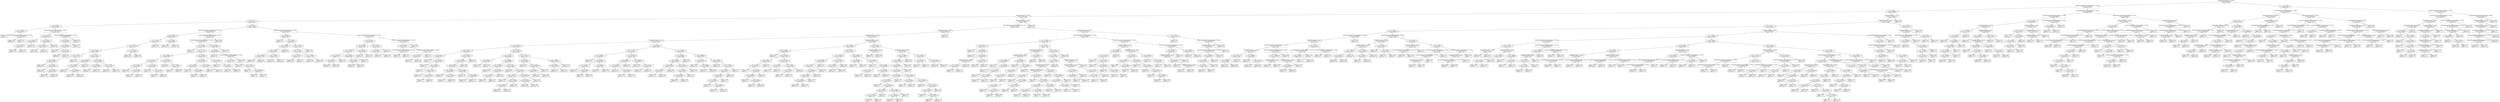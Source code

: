 digraph Tree {
0 [label="NumberOfTimes90DaysLate <= 0.0051\nentropy = 0.364031164675\nsamples = 80180", shape="box"] ;
1 [label="NumberOfTime60-89DaysPastDueNotWorse <= 0.0051\nentropy = 0.282514770072\nsamples = 75638", shape="box"] ;
0 -> 1 ;
2 [label="age <= 0.5583\nentropy = 0.250378080421\nsamples = 72960", shape="box"] ;
1 -> 2 ;
3 [label="NumberOfDependents <= 0.0250\nentropy = 0.295027494127\nsamples = 47496", shape="box"] ;
2 -> 3 ;
4 [label="age <= 0.2767\nentropy = 0.279721810175\nsamples = 21471", shape="box"] ;
3 -> 4 ;
5 [label="age <= 0.2184\nentropy = 0.330099614155\nsamples = 2835", shape="box"] ;
4 -> 5 ;
6 [label="age <= 0.2087\nentropy = 0.208472993116\nsamples = 274", shape="box"] ;
5 -> 6 ;
7 [label="entropy = 0.1738\nsamples = 77\nvalue = [ 75.   2.]", shape="box"] ;
6 -> 7 ;
8 [label="NumberOfTime30-59DaysPastDueNotWorse <= 0.0051\nentropy = 0.221422123836\nsamples = 197", shape="box"] ;
6 -> 8 ;
9 [label="entropy = 0.2056\nsamples = 186\nvalue = [ 180.    6.]", shape="box"] ;
8 -> 9 ;
10 [label="entropy = 0.4395\nsamples = 11\nvalue = [ 10.   1.]", shape="box"] ;
8 -> 10 ;
11 [label="NumberOfTime30-59DaysPastDueNotWorse <= 0.0051\nentropy = 0.341755215283\nsamples = 2561", shape="box"] ;
5 -> 11 ;
12 [label="age <= 0.2476\nentropy = 0.289031918447\nsamples = 2252", shape="box"] ;
11 -> 12 ;
13 [label="age <= 0.2379\nentropy = 0.262092839893\nsamples = 901", shape="box"] ;
12 -> 13 ;
14 [label="age <= 0.2282\nentropy = 0.293547326838\nsamples = 561", shape="box"] ;
13 -> 14 ;
15 [label="entropy = 0.3020\nsamples = 242\nvalue = [ 229.   13.]", shape="box"] ;
14 -> 15 ;
16 [label="entropy = 0.2871\nsamples = 319\nvalue = [ 303.   16.]", shape="box"] ;
14 -> 16 ;
17 [label="entropy = 0.2061\nsamples = 340\nvalue = [ 329.   11.]", shape="box"] ;
13 -> 17 ;
18 [label="age <= 0.2670\nentropy = 0.306341406367\nsamples = 1351", shape="box"] ;
12 -> 18 ;
19 [label="age <= 0.2573\nentropy = 0.308740491438\nsamples = 849", shape="box"] ;
18 -> 19 ;
20 [label="entropy = 0.3031\nsamples = 426\nvalue = [ 403.   23.]", shape="box"] ;
19 -> 20 ;
21 [label="entropy = 0.3144\nsamples = 423\nvalue = [ 399.   24.]", shape="box"] ;
19 -> 21 ;
22 [label="entropy = 0.3023\nsamples = 502\nvalue = [ 475.   27.]", shape="box"] ;
18 -> 22 ;
23 [label="NumberOfTime30-59DaysPastDueNotWorse <= 0.0153\nentropy = 0.630892109623\nsamples = 309", shape="box"] ;
11 -> 23 ;
24 [label="age <= 0.2670\nentropy = 0.560576942615\nsamples = 244", shape="box"] ;
23 -> 24 ;
25 [label="age <= 0.2476\nentropy = 0.490652862343\nsamples = 187", shape="box"] ;
24 -> 25 ;
26 [label="entropy = 0.6500\nsamples = 78\nvalue = [ 65.  13.]", shape="box"] ;
25 -> 26 ;
27 [label="age <= 0.2573\nentropy = 0.34397451436\nsamples = 109", shape="box"] ;
25 -> 27 ;
28 [label="entropy = 0.4022\nsamples = 50\nvalue = [ 46.   4.]", shape="box"] ;
27 -> 28 ;
29 [label="entropy = 0.2900\nsamples = 59\nvalue = [ 56.   3.]", shape="box"] ;
27 -> 29 ;
30 [label="entropy = 0.7425\nsamples = 57\nvalue = [ 45.  12.]", shape="box"] ;
24 -> 30 ;
31 [label="entropy = 0.8291\nsamples = 65\nvalue = [ 48.  17.]", shape="box"] ;
23 -> 31 ;
32 [label="age <= 0.4515\nentropy = 0.27167228347\nsamples = 18636", shape="box"] ;
4 -> 32 ;
33 [label="NumberOfTime30-59DaysPastDueNotWorse <= 0.0051\nentropy = 0.283810267543\nsamples = 10204", shape="box"] ;
32 -> 33 ;
34 [label="age <= 0.4320\nentropy = 0.23367542828\nsamples = 8837", shape="box"] ;
33 -> 34 ;
35 [label="age <= 0.4223\nentropy = 0.22609267321\nsamples = 7777", shape="box"] ;
34 -> 35 ;
36 [label="age <= 0.4029\nentropy = 0.229917128066\nsamples = 7313", shape="box"] ;
35 -> 36 ;
37 [label="age <= 0.3252\nentropy = 0.221190533325\nsamples = 6369", shape="box"] ;
36 -> 37 ;
38 [label="age <= 0.3155\nentropy = 0.231587203106\nsamples = 2733", shape="box"] ;
37 -> 38 ;
39 [label="age <= 0.2864\nentropy = 0.219795470617\nsamples = 2188", shape="box"] ;
38 -> 39 ;
40 [label="entropy = 0.2409\nsamples = 529\nvalue = [ 508.   21.]", shape="box"] ;
39 -> 40 ;
41 [label="age <= 0.2961\nentropy = 0.212888111876\nsamples = 1659", shape="box"] ;
39 -> 41 ;
42 [label="entropy = 0.2208\nsamples = 565\nvalue = [ 545.   20.]", shape="box"] ;
41 -> 42 ;
43 [label="age <= 0.3058\nentropy = 0.208765945033\nsamples = 1094", shape="box"] ;
41 -> 43 ;
44 [label="entropy = 0.1982\nsamples = 585\nvalue = [ 567.   18.]", shape="box"] ;
43 -> 44 ;
45 [label="entropy = 0.2206\nsamples = 509\nvalue = [ 491.   18.]", shape="box"] ;
43 -> 45 ;
46 [label="entropy = 0.2766\nsamples = 545\nvalue = [ 519.   26.]", shape="box"] ;
38 -> 46 ;
47 [label="age <= 0.3641\nentropy = 0.21324178105\nsamples = 3636", shape="box"] ;
37 -> 47 ;
48 [label="age <= 0.3544\nentropy = 0.196815740509\nsamples = 1837", shape="box"] ;
47 -> 48 ;
49 [label="age <= 0.3350\nentropy = 0.202908437013\nsamples = 1419", shape="box"] ;
48 -> 49 ;
50 [label="entropy = 0.2118\nsamples = 507\nvalue = [ 490.   17.]", shape="box"] ;
49 -> 50 ;
51 [label="age <= 0.3447\nentropy = 0.197899005042\nsamples = 912", shape="box"] ;
49 -> 51 ;
52 [label="entropy = 0.1986\nsamples = 454\nvalue = [ 440.   14.]", shape="box"] ;
51 -> 52 ;
53 [label="entropy = 0.1972\nsamples = 458\nvalue = [ 444.   14.]", shape="box"] ;
51 -> 53 ;
54 [label="entropy = 0.1756\nsamples = 418\nvalue = [ 407.   11.]", shape="box"] ;
48 -> 54 ;
55 [label="age <= 0.3835\nentropy = 0.229504994505\nsamples = 1799", shape="box"] ;
47 -> 55 ;
56 [label="age <= 0.3738\nentropy = 0.235598244569\nsamples = 882", shape="box"] ;
55 -> 56 ;
57 [label="entropy = 0.2219\nsamples = 421\nvalue = [ 406.   15.]", shape="box"] ;
56 -> 57 ;
58 [label="entropy = 0.2478\nsamples = 461\nvalue = [ 442.   19.]", shape="box"] ;
56 -> 58 ;
59 [label="age <= 0.3932\nentropy = 0.22357959378\nsamples = 917", shape="box"] ;
55 -> 59 ;
60 [label="entropy = 0.2202\nsamples = 482\nvalue = [ 465.   17.]", shape="box"] ;
59 -> 60 ;
61 [label="entropy = 0.2273\nsamples = 435\nvalue = [ 419.   16.]", shape="box"] ;
59 -> 61 ;
62 [label="age <= 0.4126\nentropy = 0.285496289901\nsamples = 944", shape="box"] ;
36 -> 62 ;
63 [label="entropy = 0.2736\nsamples = 468\nvalue = [ 446.   22.]", shape="box"] ;
62 -> 63 ;
64 [label="entropy = 0.2970\nsamples = 476\nvalue = [ 451.   25.]", shape="box"] ;
62 -> 64 ;
65 [label="entropy = 0.1618\nsamples = 464\nvalue = [ 453.   11.]", shape="box"] ;
35 -> 65 ;
66 [label="age <= 0.4417\nentropy = 0.286396957116\nsamples = 1060", shape="box"] ;
34 -> 66 ;
67 [label="entropy = 0.2945\nsamples = 520\nvalue = [ 493.   27.]", shape="box"] ;
66 -> 67 ;
68 [label="entropy = 0.2785\nsamples = 540\nvalue = [ 514.   26.]", shape="box"] ;
66 -> 68 ;
69 [label="NumberOfTime30-59DaysPastDueNotWorse <= 0.0357\nentropy = 0.535553163716\nsamples = 1367", shape="box"] ;
33 -> 69 ;
70 [label="NumberOfTime30-59DaysPastDueNotWorse <= 0.0153\nentropy = 0.508718953557\nsamples = 1337", shape="box"] ;
69 -> 70 ;
71 [label="age <= 0.2864\nentropy = 0.458586241134\nsamples = 1044", shape="box"] ;
70 -> 71 ;
72 [label="entropy = 0.2525\nsamples = 71\nvalue = [ 68.   3.]", shape="box"] ;
71 -> 72 ;
73 [label="age <= 0.3738\nentropy = 0.471271975662\nsamples = 973", shape="box"] ;
71 -> 73 ;
74 [label="age <= 0.3447\nentropy = 0.439496986922\nsamples = 550", shape="box"] ;
73 -> 74 ;
75 [label="age <= 0.3155\nentropy = 0.504141874151\nsamples = 377", shape="box"] ;
74 -> 75 ;
76 [label="age <= 0.2961\nentropy = 0.441028092775\nsamples = 197", shape="box"] ;
75 -> 76 ;
77 [label="entropy = 0.5586\nsamples = 69\nvalue = [ 60.   9.]", shape="box"] ;
76 -> 77 ;
78 [label="age <= 0.3058\nentropy = 0.367088759011\nsamples = 128", shape="box"] ;
76 -> 78 ;
79 [label="entropy = 0.3712\nsamples = 70\nvalue = [ 65.   5.]", shape="box"] ;
78 -> 79 ;
80 [label="entropy = 0.3621\nsamples = 58\nvalue = [ 54.   4.]", shape="box"] ;
78 -> 80 ;
81 [label="age <= 0.3252\nentropy = 0.566509506553\nsamples = 180", shape="box"] ;
75 -> 81 ;
82 [label="entropy = 0.6681\nsamples = 63\nvalue = [ 52.  11.]", shape="box"] ;
81 -> 82 ;
83 [label="age <= 0.3350\nentropy = 0.503258334776\nsamples = 117", shape="box"] ;
81 -> 83 ;
84 [label="entropy = 0.4508\nsamples = 53\nvalue = [ 48.   5.]", shape="box"] ;
83 -> 84 ;
85 [label="entropy = 0.5436\nsamples = 64\nvalue = [ 56.   8.]", shape="box"] ;
83 -> 85 ;
86 [label="age <= 0.3544\nentropy = 0.270216867229\nsamples = 173", shape="box"] ;
74 -> 86 ;
87 [label="entropy = 0.3193\nsamples = 69\nvalue = [ 65.   4.]", shape="box"] ;
86 -> 87 ;
88 [label="age <= 0.3641\nentropy = 0.235193381819\nsamples = 104", shape="box"] ;
86 -> 88 ;
89 [label="entropy = 0.1537\nsamples = 45\nvalue = [ 44.   1.]", shape="box"] ;
88 -> 89 ;
90 [label="entropy = 0.2900\nsamples = 59\nvalue = [ 56.   3.]", shape="box"] ;
88 -> 90 ;
91 [label="age <= 0.4223\nentropy = 0.510309965287\nsamples = 423", shape="box"] ;
73 -> 91 ;
92 [label="age <= 0.4029\nentropy = 0.546158203525\nsamples = 270", shape="box"] ;
91 -> 92 ;
93 [label="age <= 0.3835\nentropy = 0.49319675011\nsamples = 167", shape="box"] ;
92 -> 93 ;
94 [label="entropy = 0.5746\nsamples = 66\nvalue = [ 57.   9.]", shape="box"] ;
93 -> 94 ;
95 [label="age <= 0.3932\nentropy = 0.433488463245\nsamples = 101", shape="box"] ;
93 -> 95 ;
96 [label="entropy = 0.4821\nsamples = 48\nvalue = [ 43.   5.]", shape="box"] ;
95 -> 96 ;
97 [label="entropy = 0.3860\nsamples = 53\nvalue = [ 49.   4.]", shape="box"] ;
95 -> 97 ;
98 [label="age <= 0.4126\nentropy = 0.623043399622\nsamples = 103", shape="box"] ;
92 -> 98 ;
99 [label="entropy = 0.6752\nsamples = 45\nvalue = [ 37.   8.]", shape="box"] ;
98 -> 99 ;
100 [label="entropy = 0.5788\nsamples = 58\nvalue = [ 50.   8.]", shape="box"] ;
98 -> 100 ;
101 [label="age <= 0.4320\nentropy = 0.441467724932\nsamples = 153", shape="box"] ;
91 -> 101 ;
102 [label="entropy = 0.3912\nsamples = 52\nvalue = [ 48.   4.]", shape="box"] ;
101 -> 102 ;
103 [label="age <= 0.4417\nentropy = 0.465849173772\nsamples = 101", shape="box"] ;
101 -> 103 ;
104 [label="entropy = 0.4821\nsamples = 48\nvalue = [ 43.   5.]", shape="box"] ;
103 -> 104 ;
105 [label="entropy = 0.4508\nsamples = 53\nvalue = [ 48.   5.]", shape="box"] ;
103 -> 105 ;
106 [label="age <= 0.4320\nentropy = 0.659186042597\nsamples = 293", shape="box"] ;
70 -> 106 ;
107 [label="age <= 0.2961\nentropy = 0.684802430439\nsamples = 258", shape="box"] ;
106 -> 107 ;
108 [label="entropy = 0.8015\nsamples = 41\nvalue = [ 31.  10.]", shape="box"] ;
107 -> 108 ;
109 [label="NumberOfTime30-59DaysPastDueNotWorse <= 0.0255\nentropy = 0.658863067156\nsamples = 217", shape="box"] ;
107 -> 109 ;
110 [label="age <= 0.3350\nentropy = 0.658743530769\nsamples = 176", shape="box"] ;
109 -> 110 ;
111 [label="entropy = 0.4690\nsamples = 50\nvalue = [ 45.   5.]", shape="box"] ;
110 -> 111 ;
112 [label="age <= 0.3447\nentropy = 0.71874210999\nsamples = 126", shape="box"] ;
110 -> 112 ;
113 [label="entropy = 0.9799\nsamples = 12\nvalue = [ 7.  5.]", shape="box"] ;
112 -> 113 ;
114 [label="age <= 0.3738\nentropy = 0.669996032099\nsamples = 114", shape="box"] ;
112 -> 114 ;
115 [label="entropy = 0.7321\nsamples = 39\nvalue = [ 31.   8.]", shape="box"] ;
114 -> 115 ;
116 [label="entropy = 0.6343\nsamples = 75\nvalue = [ 63.  12.]", shape="box"] ;
114 -> 116 ;
117 [label="entropy = 0.6594\nsamples = 41\nvalue = [ 34.   7.]", shape="box"] ;
109 -> 117 ;
118 [label="entropy = 0.4220\nsamples = 35\nvalue = [ 32.   3.]", shape="box"] ;
106 -> 118 ;
119 [label="entropy = 0.9968\nsamples = 30\nvalue = [ 14.  16.]", shape="box"] ;
69 -> 119 ;
120 [label="NumberOfTime30-59DaysPastDueNotWorse <= 0.0051\nentropy = 0.256637343881\nsamples = 8432", shape="box"] ;
32 -> 120 ;
121 [label="age <= 0.4612\nentropy = 0.18262881059\nsamples = 7225", shape="box"] ;
120 -> 121 ;
122 [label="entropy = 0.1472\nsamples = 523\nvalue = [ 512.   11.]", shape="box"] ;
121 -> 122 ;
123 [label="age <= 0.5097\nentropy = 0.185285770293\nsamples = 6702", shape="box"] ;
121 -> 123 ;
124 [label="age <= 0.5000\nentropy = 0.194955767835\nsamples = 3022", shape="box"] ;
123 -> 124 ;
125 [label="age <= 0.4806\nentropy = 0.185543077275\nsamples = 2407", shape="box"] ;
124 -> 125 ;
126 [label="age <= 0.4709\nentropy = 0.197582859182\nsamples = 1175", shape="box"] ;
125 -> 126 ;
127 [label="entropy = 0.1981\nsamples = 553\nvalue = [ 536.   17.]", shape="box"] ;
126 -> 127 ;
128 [label="entropy = 0.1971\nsamples = 622\nvalue = [ 603.   19.]", shape="box"] ;
126 -> 128 ;
129 [label="age <= 0.4903\nentropy = 0.173781322679\nsamples = 1232", shape="box"] ;
125 -> 129 ;
130 [label="entropy = 0.1751\nsamples = 610\nvalue = [ 594.   16.]", shape="box"] ;
129 -> 130 ;
131 [label="entropy = 0.1725\nsamples = 622\nvalue = [ 606.   16.]", shape="box"] ;
129 -> 131 ;
132 [label="entropy = 0.2302\nsamples = 615\nvalue = [ 592.   23.]", shape="box"] ;
124 -> 132 ;
133 [label="age <= 0.5485\nentropy = 0.177201379565\nsamples = 3680", shape="box"] ;
123 -> 133 ;
134 [label="age <= 0.5291\nentropy = 0.170122769127\nsamples = 2888", shape="box"] ;
133 -> 134 ;
135 [label="age <= 0.5194\nentropy = 0.161102533976\nsamples = 1357", shape="box"] ;
134 -> 135 ;
136 [label="entropy = 0.1572\nsamples = 656\nvalue = [ 641.   15.]", shape="box"] ;
135 -> 136 ;
137 [label="entropy = 0.1647\nsamples = 701\nvalue = [ 684.   17.]", shape="box"] ;
135 -> 137 ;
138 [label="age <= 0.5388\nentropy = 0.177976667395\nsamples = 1531", shape="box"] ;
134 -> 138 ;
139 [label="entropy = 0.1920\nsamples = 745\nvalue = [ 723.   22.]", shape="box"] ;
138 -> 139 ;
140 [label="entropy = 0.1643\nsamples = 786\nvalue = [ 767.   19.]", shape="box"] ;
138 -> 140 ;
141 [label="entropy = 0.2022\nsamples = 792\nvalue = [ 767.   25.]", shape="box"] ;
133 -> 141 ;
142 [label="NumberOfTime30-59DaysPastDueNotWorse <= 0.0153\nentropy = 0.573330524711\nsamples = 1207", shape="box"] ;
120 -> 142 ;
143 [label="age <= 0.5291\nentropy = 0.459515904133\nsamples = 876", shape="box"] ;
142 -> 143 ;
144 [label="age <= 0.5097\nentropy = 0.504383432782\nsamples = 592", shape="box"] ;
143 -> 144 ;
145 [label="age <= 0.4806\nentropy = 0.479327452316\nsamples = 426", shape="box"] ;
144 -> 145 ;
146 [label="age <= 0.4709\nentropy = 0.515425864321\nsamples = 217", shape="box"] ;
145 -> 146 ;
147 [label="age <= 0.4612\nentropy = 0.492915779616\nsamples = 130", shape="box"] ;
146 -> 147 ;
148 [label="entropy = 0.5226\nsamples = 68\nvalue = [ 60.   8.]", shape="box"] ;
147 -> 148 ;
149 [label="entropy = 0.4587\nsamples = 62\nvalue = [ 56.   6.]", shape="box"] ;
147 -> 149 ;
150 [label="entropy = 0.5476\nsamples = 87\nvalue = [ 76.  11.]", shape="box"] ;
146 -> 150 ;
151 [label="age <= 0.5000\nentropy = 0.439496986922\nsamples = 209", shape="box"] ;
145 -> 151 ;
152 [label="age <= 0.4903\nentropy = 0.413816850304\nsamples = 132", shape="box"] ;
151 -> 152 ;
153 [label="entropy = 0.4489\nsamples = 64\nvalue = [ 58.   6.]", shape="box"] ;
152 -> 153 ;
154 [label="entropy = 0.3790\nsamples = 68\nvalue = [ 63.   5.]", shape="box"] ;
152 -> 154 ;
155 [label="entropy = 0.4812\nsamples = 77\nvalue = [ 69.   8.]", shape="box"] ;
151 -> 155 ;
156 [label="age <= 0.5194\nentropy = 0.564336444493\nsamples = 166", shape="box"] ;
144 -> 156 ;
157 [label="entropy = 0.5813\nsamples = 72\nvalue = [ 62.  10.]", shape="box"] ;
156 -> 157 ;
158 [label="entropy = 0.5510\nsamples = 94\nvalue = [ 82.  12.]", shape="box"] ;
156 -> 158 ;
159 [label="age <= 0.5485\nentropy = 0.354252442181\nsamples = 284", shape="box"] ;
143 -> 159 ;
160 [label="age <= 0.5388\nentropy = 0.286396957116\nsamples = 200", shape="box"] ;
159 -> 160 ;
161 [label="entropy = 0.2975\nsamples = 95\nvalue = [ 90.   5.]", shape="box"] ;
160 -> 161 ;
162 [label="entropy = 0.2762\nsamples = 105\nvalue = [ 100.    5.]", shape="box"] ;
160 -> 162 ;
163 [label="entropy = 0.4912\nsamples = 84\nvalue = [ 75.   9.]", shape="box"] ;
159 -> 163 ;
164 [label="NumberOfTime30-59DaysPastDueNotWorse <= 0.0357\nentropy = 0.792822694336\nsamples = 331", shape="box"] ;
142 -> 164 ;
165 [label="age <= 0.5000\nentropy = 0.745910576136\nsamples = 292", shape="box"] ;
164 -> 165 ;
166 [label="NumberOfTime30-59DaysPastDueNotWorse <= 0.0255\nentropy = 0.811278124459\nsamples = 104", shape="box"] ;
165 -> 166 ;
167 [label="entropy = 0.8631\nsamples = 70\nvalue = [ 50.  20.]", shape="box"] ;
166 -> 167 ;
168 [label="entropy = 0.6723\nsamples = 34\nvalue = [ 28.   6.]", shape="box"] ;
166 -> 168 ;
169 [label="NumberOfTime30-59DaysPastDueNotWorse <= 0.0255\nentropy = 0.704576712873\nsamples = 188", shape="box"] ;
165 -> 169 ;
170 [label="age <= 0.5194\nentropy = 0.672294817076\nsamples = 136", shape="box"] ;
169 -> 170 ;
171 [label="entropy = 0.4690\nsamples = 40\nvalue = [ 36.   4.]", shape="box"] ;
170 -> 171 ;
172 [label="entropy = 0.7383\nsamples = 96\nvalue = [ 76.  20.]", shape="box"] ;
170 -> 172 ;
173 [label="entropy = 0.7793\nsamples = 52\nvalue = [ 40.  12.]", shape="box"] ;
169 -> 173 ;
174 [label="entropy = 0.9881\nsamples = 39\nvalue = [ 22.  17.]", shape="box"] ;
164 -> 174 ;
175 [label="NumberOfDependents <= 0.3250\nentropy = 0.307366882376\nsamples = 26025", shape="box"] ;
3 -> 175 ;
176 [label="NumberOfTime30-59DaysPastDueNotWorse <= 0.0051\nentropy = 0.3077055449\nsamples = 25986", shape="box"] ;
175 -> 176 ;
177 [label="NumberOfDependents <= 0.2750\nentropy = 0.238959738388\nsamples = 21693", shape="box"] ;
176 -> 177 ;
178 [label="NumberOfDependents <= 0.1250\nentropy = 0.238307678832\nsamples = 21618", shape="box"] ;
177 -> 178 ;
179 [label="NumberOfDependents <= 0.0750\nentropy = 0.242246704315\nsamples = 16129", shape="box"] ;
178 -> 179 ;
180 [label="age <= 0.3544\nentropy = 0.245976600929\nsamples = 8087", shape="box"] ;
179 -> 180 ;
181 [label="age <= 0.2767\nentropy = 0.346911853642\nsamples = 1662", shape="box"] ;
180 -> 181 ;
182 [label="age <= 0.2282\nentropy = 0.437473729788\nsamples = 299", shape="box"] ;
181 -> 182 ;
183 [label="entropy = 0.6666\nsamples = 23\nvalue = [ 19.   4.]", shape="box"] ;
182 -> 183 ;
184 [label="age <= 0.2379\nentropy = 0.413816850304\nsamples = 276", shape="box"] ;
182 -> 184 ;
185 [label="entropy = 0.0000\nsamples = 20\nvalue = [ 20.   0.]", shape="box"] ;
184 -> 185 ;
186 [label="age <= 0.2476\nentropy = 0.43594805979\nsamples = 256", shape="box"] ;
184 -> 186 ;
187 [label="entropy = 0.5917\nsamples = 35\nvalue = [ 30.   5.]", shape="box"] ;
186 -> 187 ;
188 [label="age <= 0.2573\nentropy = 0.407260743941\nsamples = 221", shape="box"] ;
186 -> 188 ;
189 [label="entropy = 0.4341\nsamples = 56\nvalue = [ 51.   5.]", shape="box"] ;
188 -> 189 ;
190 [label="age <= 0.2670\nentropy = 0.39789373922\nsamples = 165", shape="box"] ;
188 -> 190 ;
191 [label="entropy = 0.3877\nsamples = 79\nvalue = [ 73.   6.]", shape="box"] ;
190 -> 191 ;
192 [label="entropy = 0.4071\nsamples = 86\nvalue = [ 79.   7.]", shape="box"] ;
190 -> 192 ;
193 [label="age <= 0.3447\nentropy = 0.325169031692\nsamples = 1363", shape="box"] ;
181 -> 193 ;
194 [label="age <= 0.3350\nentropy = 0.330887140613\nsamples = 1150", shape="box"] ;
193 -> 194 ;
195 [label="age <= 0.3058\nentropy = 0.319337386534\nsamples = 966", shape="box"] ;
194 -> 195 ;
196 [label="age <= 0.2864\nentropy = 0.346083800349\nsamples = 386", shape="box"] ;
195 -> 196 ;
197 [label="entropy = 0.3298\nsamples = 99\nvalue = [ 93.   6.]", shape="box"] ;
196 -> 197 ;
198 [label="age <= 0.2961\nentropy = 0.351588021456\nsamples = 287", shape="box"] ;
196 -> 198 ;
199 [label="entropy = 0.3513\nsamples = 121\nvalue = [ 113.    8.]", shape="box"] ;
198 -> 199 ;
200 [label="entropy = 0.3518\nsamples = 166\nvalue = [ 155.   11.]", shape="box"] ;
198 -> 200 ;
201 [label="age <= 0.3155\nentropy = 0.30086821116\nsamples = 580", shape="box"] ;
195 -> 201 ;
202 [label="entropy = 0.2799\nsamples = 165\nvalue = [ 157.    8.]", shape="box"] ;
201 -> 202 ;
203 [label="age <= 0.3252\nentropy = 0.308995998807\nsamples = 415", shape="box"] ;
201 -> 203 ;
204 [label="entropy = 0.3014\nsamples = 224\nvalue = [ 212.   12.]", shape="box"] ;
203 -> 204 ;
205 [label="entropy = 0.3178\nsamples = 191\nvalue = [ 180.   11.]", shape="box"] ;
203 -> 205 ;
206 [label="entropy = 0.3882\nsamples = 184\nvalue = [ 170.   14.]", shape="box"] ;
194 -> 206 ;
207 [label="entropy = 0.2933\nsamples = 213\nvalue = [ 202.   11.]", shape="box"] ;
193 -> 207 ;
208 [label="age <= 0.4903\nentropy = 0.216732238906\nsamples = 6425", shape="box"] ;
180 -> 208 ;
209 [label="age <= 0.3738\nentropy = 0.239615157433\nsamples = 3983", shape="box"] ;
208 -> 209 ;
210 [label="age <= 0.3641\nentropy = 0.183427070404\nsamples = 467", shape="box"] ;
209 -> 210 ;
211 [label="entropy = 0.2178\nsamples = 230\nvalue = [ 222.    8.]", shape="box"] ;
210 -> 211 ;
212 [label="entropy = 0.1476\nsamples = 237\nvalue = [ 232.    5.]", shape="box"] ;
210 -> 212 ;
213 [label="age <= 0.4126\nentropy = 0.246656697457\nsamples = 3516", shape="box"] ;
209 -> 213 ;
214 [label="age <= 0.3835\nentropy = 0.27053558669\nsamples = 950", shape="box"] ;
213 -> 214 ;
215 [label="entropy = 0.2984\nsamples = 227\nvalue = [ 215.   12.]", shape="box"] ;
214 -> 215 ;
216 [label="age <= 0.4029\nentropy = 0.261494363689\nsamples = 723", shape="box"] ;
214 -> 216 ;
217 [label="age <= 0.3932\nentropy = 0.253878440298\nsamples = 517", shape="box"] ;
216 -> 217 ;
218 [label="entropy = 0.2525\nsamples = 284\nvalue = [ 272.   12.]", shape="box"] ;
217 -> 218 ;
219 [label="entropy = 0.2555\nsamples = 233\nvalue = [ 223.   10.]", shape="box"] ;
217 -> 219 ;
220 [label="entropy = 0.2802\nsamples = 206\nvalue = [ 196.   10.]", shape="box"] ;
216 -> 220 ;
221 [label="age <= 0.4223\nentropy = 0.237554952707\nsamples = 2566", shape="box"] ;
213 -> 221 ;
222 [label="entropy = 0.1608\nsamples = 255\nvalue = [ 249.    6.]", shape="box"] ;
221 -> 222 ;
223 [label="age <= 0.4612\nentropy = 0.245378673547\nsamples = 2311", shape="box"] ;
221 -> 223 ;
224 [label="age <= 0.4320\nentropy = 0.2306102485\nsamples = 1174", shape="box"] ;
223 -> 224 ;
225 [label="entropy = 0.2229\nsamples = 279\nvalue = [ 269.   10.]", shape="box"] ;
224 -> 225 ;
226 [label="age <= 0.4515\nentropy = 0.2329938011\nsamples = 895", shape="box"] ;
224 -> 226 ;
227 [label="age <= 0.4417\nentropy = 0.236093203361\nsamples = 595", shape="box"] ;
226 -> 227 ;
228 [label="entropy = 0.2325\nsamples = 264\nvalue = [ 254.   10.]", shape="box"] ;
227 -> 228 ;
229 [label="entropy = 0.2390\nsamples = 331\nvalue = [ 318.   13.]", shape="box"] ;
227 -> 229 ;
230 [label="entropy = 0.2268\nsamples = 300\nvalue = [ 289.   11.]", shape="box"] ;
226 -> 230 ;
231 [label="age <= 0.4806\nentropy = 0.260231238898\nsamples = 1137", shape="box"] ;
223 -> 231 ;
232 [label="age <= 0.4709\nentropy = 0.278947768955\nsamples = 746", shape="box"] ;
231 -> 232 ;
233 [label="entropy = 0.2869\nsamples = 399\nvalue = [ 379.   20.]", shape="box"] ;
232 -> 233 ;
234 [label="entropy = 0.2696\nsamples = 347\nvalue = [ 331.   16.]", shape="box"] ;
232 -> 234 ;
235 [label="entropy = 0.2227\nsamples = 391\nvalue = [ 377.   14.]", shape="box"] ;
231 -> 235 ;
236 [label="age <= 0.5291\nentropy = 0.177134357802\nsamples = 2442", shape="box"] ;
208 -> 236 ;
237 [label="age <= 0.5000\nentropy = 0.190812099512\nsamples = 1434", shape="box"] ;
236 -> 237 ;
238 [label="entropy = 0.1654\nsamples = 328\nvalue = [ 320.    8.]", shape="box"] ;
237 -> 238 ;
239 [label="age <= 0.5194\nentropy = 0.198096476046\nsamples = 1106", shape="box"] ;
237 -> 239 ;
240 [label="age <= 0.5097\nentropy = 0.191018658035\nsamples = 716", shape="box"] ;
239 -> 240 ;
241 [label="entropy = 0.1972\nsamples = 360\nvalue = [ 349.   11.]", shape="box"] ;
240 -> 241 ;
242 [label="entropy = 0.1847\nsamples = 356\nvalue = [ 346.   10.]", shape="box"] ;
240 -> 242 ;
243 [label="entropy = 0.2108\nsamples = 390\nvalue = [ 377.   13.]", shape="box"] ;
239 -> 243 ;
244 [label="age <= 0.5485\nentropy = 0.156980180823\nsamples = 1008", shape="box"] ;
236 -> 244 ;
245 [label="age <= 0.5388\nentropy = 0.123644718522\nsamples = 651", shape="box"] ;
244 -> 245 ;
246 [label="entropy = 0.1158\nsamples = 321\nvalue = [ 316.    5.]", shape="box"] ;
245 -> 246 ;
247 [label="entropy = 0.1311\nsamples = 330\nvalue = [ 324.    6.]", shape="box"] ;
245 -> 247 ;
248 [label="entropy = 0.2122\nsamples = 357\nvalue = [ 345.   12.]", shape="box"] ;
244 -> 248 ;
249 [label="age <= 0.3835\nentropy = 0.238470691882\nsamples = 8042", shape="box"] ;
179 -> 249 ;
250 [label="age <= 0.3155\nentropy = 0.325347062152\nsamples = 2085", shape="box"] ;
249 -> 250 ;
251 [label="age <= 0.2670\nentropy = 0.390686214417\nsamples = 495", shape="box"] ;
250 -> 251 ;
252 [label="entropy = 0.4587\nsamples = 62\nvalue = [ 56.   6.]", shape="box"] ;
251 -> 252 ;
253 [label="age <= 0.2961\nentropy = 0.380322916786\nsamples = 433", shape="box"] ;
251 -> 253 ;
254 [label="age <= 0.2767\nentropy = 0.394094811122\nsamples = 193", shape="box"] ;
253 -> 254 ;
255 [label="entropy = 0.3478\nsamples = 46\nvalue = [ 43.   3.]", shape="box"] ;
254 -> 255 ;
256 [label="age <= 0.2864\nentropy = 0.407905980139\nsamples = 147", shape="box"] ;
254 -> 256 ;
257 [label="entropy = 0.3912\nsamples = 65\nvalue = [ 60.   5.]", shape="box"] ;
256 -> 257 ;
258 [label="entropy = 0.4208\nsamples = 82\nvalue = [ 75.   7.]", shape="box"] ;
256 -> 258 ;
259 [label="age <= 0.3058\nentropy = 0.369025820677\nsamples = 240", shape="box"] ;
253 -> 259 ;
260 [label="entropy = 0.3440\nsamples = 109\nvalue = [ 102.    7.]", shape="box"] ;
259 -> 260 ;
261 [label="entropy = 0.3891\nsamples = 131\nvalue = [ 121.   10.]", shape="box"] ;
259 -> 261 ;
262 [label="age <= 0.3544\nentropy = 0.303515199966\nsamples = 1590", shape="box"] ;
250 -> 262 ;
263 [label="age <= 0.3447\nentropy = 0.282806400695\nsamples = 712", shape="box"] ;
262 -> 263 ;
264 [label="age <= 0.3252\nentropy = 0.303151590366\nsamples = 500", shape="box"] ;
263 -> 264 ;
265 [label="entropy = 0.2776\nsamples = 146\nvalue = [ 139.    7.]", shape="box"] ;
264 -> 265 ;
266 [label="age <= 0.3350\nentropy = 0.313380138829\nsamples = 354", shape="box"] ;
264 -> 266 ;
267 [label="entropy = 0.3200\nsamples = 172\nvalue = [ 162.   10.]", shape="box"] ;
266 -> 267 ;
268 [label="entropy = 0.3070\nsamples = 182\nvalue = [ 172.   10.]", shape="box"] ;
266 -> 268 ;
269 [label="entropy = 0.2318\nsamples = 212\nvalue = [ 204.    8.]", shape="box"] ;
263 -> 269 ;
270 [label="age <= 0.3641\nentropy = 0.319801978288\nsamples = 878", shape="box"] ;
262 -> 270 ;
271 [label="entropy = 0.3485\nsamples = 260\nvalue = [ 243.   17.]", shape="box"] ;
270 -> 271 ;
272 [label="age <= 0.3738\nentropy = 0.307334744752\nsamples = 618", shape="box"] ;
270 -> 272 ;
273 [label="entropy = 0.3141\nsamples = 300\nvalue = [ 283.   17.]", shape="box"] ;
272 -> 273 ;
274 [label="entropy = 0.3009\nsamples = 318\nvalue = [ 301.   17.]", shape="box"] ;
272 -> 274 ;
275 [label="age <= 0.4612\nentropy = 0.204635052088\nsamples = 5957", shape="box"] ;
249 -> 275 ;
276 [label="age <= 0.4515\nentropy = 0.226896514409\nsamples = 3080", shape="box"] ;
275 -> 276 ;
277 [label="age <= 0.4126\nentropy = 0.218195756432\nsamples = 2668", shape="box"] ;
276 -> 277 ;
278 [label="age <= 0.4029\nentropy = 0.238347094901\nsamples = 1073", shape="box"] ;
277 -> 278 ;
279 [label="age <= 0.3932\nentropy = 0.206037569276\nsamples = 711", shape="box"] ;
278 -> 279 ;
280 [label="entropy = 0.2113\nsamples = 359\nvalue = [ 347.   12.]", shape="box"] ;
279 -> 280 ;
281 [label="entropy = 0.2006\nsamples = 352\nvalue = [ 341.   11.]", shape="box"] ;
279 -> 281 ;
282 [label="entropy = 0.2969\nsamples = 362\nvalue = [ 343.   19.]", shape="box"] ;
278 -> 282 ;
283 [label="age <= 0.4417\nentropy = 0.204201299259\nsamples = 1595", shape="box"] ;
277 -> 283 ;
284 [label="age <= 0.4320\nentropy = 0.192942347411\nsamples = 1178", shape="box"] ;
283 -> 284 ;
285 [label="age <= 0.4223\nentropy = 0.200816053378\nsamples = 799", shape="box"] ;
284 -> 285 ;
286 [label="entropy = 0.2010\nsamples = 383\nvalue = [ 371.   12.]", shape="box"] ;
285 -> 286 ;
287 [label="entropy = 0.2006\nsamples = 416\nvalue = [ 403.   13.]", shape="box"] ;
285 -> 287 ;
288 [label="entropy = 0.1759\nsamples = 379\nvalue = [ 369.   10.]", shape="box"] ;
284 -> 288 ;
289 [label="entropy = 0.2348\nsamples = 417\nvalue = [ 401.   16.]", shape="box"] ;
283 -> 289 ;
290 [label="entropy = 0.2802\nsamples = 412\nvalue = [ 392.   20.]", shape="box"] ;
276 -> 290 ;
291 [label="age <= 0.4903\nentropy = 0.179692975429\nsamples = 2877", shape="box"] ;
275 -> 291 ;
292 [label="age <= 0.4709\nentropy = 0.155522779698\nsamples = 1020", shape="box"] ;
291 -> 292 ;
293 [label="entropy = 0.1938\nsamples = 368\nvalue = [ 357.   11.]", shape="box"] ;
292 -> 293 ;
294 [label="age <= 0.4806\nentropy = 0.132388383163\nsamples = 652", shape="box"] ;
292 -> 294 ;
295 [label="entropy = 0.1245\nsamples = 352\nvalue = [ 346.    6.]", shape="box"] ;
294 -> 295 ;
296 [label="entropy = 0.1414\nsamples = 300\nvalue = [ 294.    6.]", shape="box"] ;
294 -> 296 ;
297 [label="age <= 0.5000\nentropy = 0.192470817598\nsamples = 1857", shape="box"] ;
291 -> 297 ;
298 [label="entropy = 0.2261\nsamples = 356\nvalue = [ 343.   13.]", shape="box"] ;
297 -> 298 ;
299 [label="age <= 0.5485\nentropy = 0.184165121881\nsamples = 1501", shape="box"] ;
297 -> 299 ;
300 [label="age <= 0.5388\nentropy = 0.189390512736\nsamples = 1310", shape="box"] ;
299 -> 300 ;
301 [label="age <= 0.5291\nentropy = 0.182106928707\nsamples = 1124", shape="box"] ;
300 -> 301 ;
302 [label="age <= 0.5097\nentropy = 0.193229401543\nsamples = 907", shape="box"] ;
301 -> 302 ;
303 [label="entropy = 0.1650\nsamples = 329\nvalue = [ 321.    8.]", shape="box"] ;
302 -> 303 ;
304 [label="age <= 0.5194\nentropy = 0.208596230814\nsamples = 578", shape="box"] ;
302 -> 304 ;
305 [label="entropy = 0.2001\nsamples = 321\nvalue = [ 311.   10.]", shape="box"] ;
304 -> 305 ;
306 [label="entropy = 0.2190\nsamples = 257\nvalue = [ 248.    9.]", shape="box"] ;
304 -> 306 ;
307 [label="entropy = 0.1326\nsamples = 217\nvalue = [ 213.    4.]", shape="box"] ;
301 -> 307 ;
308 [label="entropy = 0.2313\nsamples = 186\nvalue = [ 179.    7.]", shape="box"] ;
300 -> 308 ;
309 [label="entropy = 0.1467\nsamples = 191\nvalue = [ 187.    4.]", shape="box"] ;
299 -> 309 ;
310 [label="NumberOfDependents <= 0.1750\nentropy = 0.226568185392\nsamples = 5489", shape="box"] ;
178 -> 310 ;
311 [label="age <= 0.4029\nentropy = 0.223265050953\nsamples = 3981", shape="box"] ;
310 -> 311 ;
312 [label="age <= 0.2864\nentropy = 0.284888685904\nsamples = 1269", shape="box"] ;
311 -> 312 ;
313 [label="entropy = 0.5328\nsamples = 66\nvalue = [ 58.   8.]", shape="box"] ;
312 -> 313 ;
314 [label="age <= 0.3544\nentropy = 0.267925552224\nsamples = 1203", shape="box"] ;
312 -> 314 ;
315 [label="age <= 0.3447\nentropy = 0.24942126963\nsamples = 409", shape="box"] ;
314 -> 315 ;
316 [label="age <= 0.2961\nentropy = 0.262311219614\nsamples = 315", shape="box"] ;
315 -> 316 ;
317 [label="entropy = 0.2285\nsamples = 27\nvalue = [ 26.   1.]", shape="box"] ;
316 -> 317 ;
318 [label="age <= 0.3350\nentropy = 0.265376863772\nsamples = 288", shape="box"] ;
316 -> 318 ;
319 [label="age <= 0.3155\nentropy = 0.260862909647\nsamples = 204", shape="box"] ;
318 -> 319 ;
320 [label="entropy = 0.2738\nsamples = 85\nvalue = [ 81.   4.]", shape="box"] ;
319 -> 320 ;
321 [label="age <= 0.3252\nentropy = 0.251463964239\nsamples = 119", shape="box"] ;
319 -> 321 ;
322 [label="entropy = 0.2387\nsamples = 51\nvalue = [ 49.   2.]", shape="box"] ;
321 -> 322 ;
323 [label="entropy = 0.2609\nsamples = 68\nvalue = [ 65.   3.]", shape="box"] ;
321 -> 323 ;
324 [label="entropy = 0.2762\nsamples = 84\nvalue = [ 80.   4.]", shape="box"] ;
318 -> 324 ;
325 [label="entropy = 0.2039\nsamples = 94\nvalue = [ 91.   3.]", shape="box"] ;
315 -> 325 ;
326 [label="age <= 0.3738\nentropy = 0.277231320289\nsamples = 794", shape="box"] ;
314 -> 326 ;
327 [label="age <= 0.3641\nentropy = 0.321837152478\nsamples = 256", shape="box"] ;
326 -> 327 ;
328 [label="entropy = 0.3412\nsamples = 126\nvalue = [ 118.    8.]", shape="box"] ;
327 -> 328 ;
329 [label="entropy = 0.3025\nsamples = 130\nvalue = [ 123.    7.]", shape="box"] ;
327 -> 329 ;
330 [label="age <= 0.3932\nentropy = 0.25476595855\nsamples = 538", shape="box"] ;
326 -> 330 ;
331 [label="age <= 0.3835\nentropy = 0.231557457338\nsamples = 345", shape="box"] ;
330 -> 331 ;
332 [label="entropy = 0.2392\nsamples = 178\nvalue = [ 171.    7.]", shape="box"] ;
331 -> 332 ;
333 [label="entropy = 0.2233\nsamples = 167\nvalue = [ 161.    6.]", shape="box"] ;
331 -> 333 ;
334 [label="entropy = 0.2941\nsamples = 193\nvalue = [ 183.   10.]", shape="box"] ;
330 -> 334 ;
335 [label="age <= 0.4903\nentropy = 0.191870718276\nsamples = 2712", shape="box"] ;
311 -> 335 ;
336 [label="age <= 0.4612\nentropy = 0.172904304383\nsamples = 1860", shape="box"] ;
335 -> 336 ;
337 [label="age <= 0.4515\nentropy = 0.191893803621\nsamples = 1288", shape="box"] ;
336 -> 337 ;
338 [label="age <= 0.4417\nentropy = 0.183784321174\nsamples = 1075", shape="box"] ;
337 -> 338 ;
339 [label="age <= 0.4320\nentropy = 0.195909270874\nsamples = 825", shape="box"] ;
338 -> 339 ;
340 [label="age <= 0.4223\nentropy = 0.18335520475\nsamples = 611", shape="box"] ;
339 -> 340 ;
341 [label="age <= 0.4126\nentropy = 0.208383036208\nsamples = 396", shape="box"] ;
340 -> 341 ;
342 [label="entropy = 0.2006\nsamples = 192\nvalue = [ 186.    6.]", shape="box"] ;
341 -> 342 ;
343 [label="entropy = 0.2156\nsamples = 204\nvalue = [ 197.    7.]", shape="box"] ;
341 -> 343 ;
344 [label="entropy = 0.1335\nsamples = 215\nvalue = [ 211.    4.]", shape="box"] ;
340 -> 344 ;
345 [label="entropy = 0.2302\nsamples = 214\nvalue = [ 206.    8.]", shape="box"] ;
339 -> 345 ;
346 [label="entropy = 0.1414\nsamples = 250\nvalue = [ 245.    5.]", shape="box"] ;
338 -> 346 ;
347 [label="entropy = 0.2310\nsamples = 213\nvalue = [ 205.    8.]", shape="box"] ;
337 -> 347 ;
348 [label="age <= 0.4806\nentropy = 0.127062118399\nsamples = 572", shape="box"] ;
336 -> 348 ;
349 [label="age <= 0.4709\nentropy = 0.140327270991\nsamples = 404", shape="box"] ;
348 -> 349 ;
350 [label="entropy = 0.1398\nsamples = 203\nvalue = [ 199.    4.]", shape="box"] ;
349 -> 350 ;
351 [label="entropy = 0.1409\nsamples = 201\nvalue = [ 197.    4.]", shape="box"] ;
349 -> 351 ;
352 [label="entropy = 0.0932\nsamples = 168\nvalue = [ 166.    2.]", shape="box"] ;
348 -> 352 ;
353 [label="age <= 0.5097\nentropy = 0.230984641829\nsamples = 852", shape="box"] ;
335 -> 353 ;
354 [label="age <= 0.5000\nentropy = 0.280558062216\nsamples = 329", shape="box"] ;
353 -> 354 ;
355 [label="entropy = 0.2634\nsamples = 179\nvalue = [ 171.    8.]", shape="box"] ;
354 -> 355 ;
356 [label="entropy = 0.3004\nsamples = 150\nvalue = [ 142.    8.]", shape="box"] ;
354 -> 356 ;
357 [label="age <= 0.5194\nentropy = 0.197355736513\nsamples = 523", shape="box"] ;
353 -> 357 ;
358 [label="entropy = 0.1556\nsamples = 133\nvalue = [ 130.    3.]", shape="box"] ;
357 -> 358 ;
359 [label="age <= 0.5388\nentropy = 0.210842300319\nsamples = 390", shape="box"] ;
357 -> 359 ;
360 [label="age <= 0.5291\nentropy = 0.223812555135\nsamples = 222", shape="box"] ;
359 -> 360 ;
361 [label="entropy = 0.2122\nsamples = 119\nvalue = [ 115.    4.]", shape="box"] ;
360 -> 361 ;
362 [label="entropy = 0.2369\nsamples = 103\nvalue = [ 99.   4.]", shape="box"] ;
360 -> 362 ;
363 [label="age <= 0.5485\nentropy = 0.193196413171\nsamples = 168", shape="box"] ;
359 -> 363 ;
364 [label="entropy = 0.1579\nsamples = 87\nvalue = [ 85.   2.]", shape="box"] ;
363 -> 364 ;
365 [label="entropy = 0.2285\nsamples = 81\nvalue = [ 78.   3.]", shape="box"] ;
363 -> 365 ;
366 [label="age <= 0.3350\nentropy = 0.235193381819\nsamples = 1508", shape="box"] ;
310 -> 366 ;
367 [label="NumberOfDependents <= 0.2250\nentropy = 0.580597096141\nsamples = 101", shape="box"] ;
366 -> 367 ;
368 [label="entropy = 0.5146\nsamples = 87\nvalue = [ 77.  10.]", shape="box"] ;
367 -> 368 ;
369 [label="entropy = 0.8631\nsamples = 14\nvalue = [ 10.   4.]", shape="box"] ;
367 -> 369 ;
370 [label="NumberOfDependents <= 0.2250\nentropy = 0.200732347127\nsamples = 1407", shape="box"] ;
366 -> 370 ;
371 [label="age <= 0.5291\nentropy = 0.214460662776\nsamples = 1115", shape="box"] ;
370 -> 371 ;
372 [label="age <= 0.5097\nentropy = 0.225199250588\nsamples = 1046", shape="box"] ;
371 -> 372 ;
373 [label="age <= 0.5000\nentropy = 0.208017064601\nsamples = 977", shape="box"] ;
372 -> 373 ;
374 [label="age <= 0.4320\nentropy = 0.215330957936\nsamples = 934", shape="box"] ;
373 -> 374 ;
375 [label="age <= 0.4223\nentropy = 0.254285848344\nsamples = 469", shape="box"] ;
374 -> 375 ;
376 [label="age <= 0.3544\nentropy = 0.224740366951\nsamples = 414", shape="box"] ;
375 -> 376 ;
377 [label="entropy = 0.3478\nsamples = 46\nvalue = [ 43.   3.]", shape="box"] ;
376 -> 377 ;
378 [label="age <= 0.3932\nentropy = 0.207310185859\nsamples = 368", shape="box"] ;
376 -> 378 ;
379 [label="age <= 0.3835\nentropy = 0.18233425529\nsamples = 181", shape="box"] ;
378 -> 379 ;
380 [label="age <= 0.3738\nentropy = 0.191433254814\nsamples = 136", shape="box"] ;
379 -> 380 ;
381 [label="entropy = 0.1654\nsamples = 82\nvalue = [ 80.   2.]", shape="box"] ;
380 -> 381 ;
382 [label="entropy = 0.2285\nsamples = 54\nvalue = [ 52.   2.]", shape="box"] ;
380 -> 382 ;
383 [label="entropy = 0.1537\nsamples = 45\nvalue = [ 44.   1.]", shape="box"] ;
379 -> 383 ;
384 [label="age <= 0.4126\nentropy = 0.230396910188\nsamples = 187", shape="box"] ;
378 -> 384 ;
385 [label="age <= 0.4029\nentropy = 0.249882292833\nsamples = 120", shape="box"] ;
384 -> 385 ;
386 [label="entropy = 0.2352\nsamples = 52\nvalue = [ 50.   2.]", shape="box"] ;
385 -> 386 ;
387 [label="entropy = 0.2609\nsamples = 68\nvalue = [ 65.   3.]", shape="box"] ;
385 -> 387 ;
388 [label="entropy = 0.1936\nsamples = 67\nvalue = [ 65.   2.]", shape="box"] ;
384 -> 388 ;
389 [label="entropy = 0.4395\nsamples = 55\nvalue = [ 50.   5.]", shape="box"] ;
375 -> 389 ;
390 [label="age <= 0.4515\nentropy = 0.172904304383\nsamples = 465", shape="box"] ;
374 -> 390 ;
391 [label="age <= 0.4417\nentropy = 0.142955355127\nsamples = 148", shape="box"] ;
390 -> 391 ;
392 [label="entropy = 0.1703\nsamples = 79\nvalue = [ 77.   2.]", shape="box"] ;
391 -> 392 ;
393 [label="entropy = 0.1093\nsamples = 69\nvalue = [ 68.   1.]", shape="box"] ;
391 -> 393 ;
394 [label="age <= 0.4612\nentropy = 0.186258337562\nsamples = 317", shape="box"] ;
390 -> 394 ;
395 [label="entropy = 0.2580\nsamples = 69\nvalue = [ 66.   3.]", shape="box"] ;
394 -> 395 ;
396 [label="age <= 0.4903\nentropy = 0.164379058674\nsamples = 248", shape="box"] ;
394 -> 396 ;
397 [label="age <= 0.4709\nentropy = 0.14731066693\nsamples = 190", shape="box"] ;
396 -> 397 ;
398 [label="entropy = 0.1720\nsamples = 78\nvalue = [ 76.   2.]", shape="box"] ;
397 -> 398 ;
399 [label="age <= 0.4806\nentropy = 0.129233774846\nsamples = 112", shape="box"] ;
397 -> 399 ;
400 [label="entropy = 0.1350\nsamples = 53\nvalue = [ 52.   1.]", shape="box"] ;
399 -> 400 ;
401 [label="entropy = 0.1239\nsamples = 59\nvalue = [ 58.   1.]", shape="box"] ;
399 -> 401 ;
402 [label="entropy = 0.2164\nsamples = 58\nvalue = [ 56.   2.]", shape="box"] ;
396 -> 402 ;
403 [label="entropy = 0.0000\nsamples = 43\nvalue = [ 43.   0.]", shape="box"] ;
373 -> 403 ;
404 [label="entropy = 0.4262\nsamples = 69\nvalue = [ 63.   6.]", shape="box"] ;
372 -> 404 ;
405 [label="entropy = 0.0000\nsamples = 69\nvalue = [ 69.   0.]", shape="box"] ;
371 -> 405 ;
406 [label="age <= 0.4223\nentropy = 0.14450614339\nsamples = 292", shape="box"] ;
370 -> 406 ;
407 [label="age <= 0.4126\nentropy = 0.223812555135\nsamples = 111", shape="box"] ;
406 -> 407 ;
408 [label="entropy = 0.1449\nsamples = 97\nvalue = [ 95.   2.]", shape="box"] ;
407 -> 408 ;
409 [label="entropy = 0.5917\nsamples = 14\nvalue = [ 12.   2.]", shape="box"] ;
407 -> 409 ;
410 [label="age <= 0.4709\nentropy = 0.0876744830484\nsamples = 181", shape="box"] ;
406 -> 410 ;
411 [label="entropy = 0.0000\nsamples = 84\nvalue = [ 84.   0.]", shape="box"] ;
410 -> 411 ;
412 [label="entropy = 0.1449\nsamples = 97\nvalue = [ 95.   2.]", shape="box"] ;
410 -> 412 ;
413 [label="entropy = 0.4022\nsamples = 75\nvalue = [ 69.   6.]", shape="box"] ;
177 -> 413 ;
414 [label="NumberOfDependents <= 0.1750\nentropy = 0.571270667914\nsamples = 4293", shape="box"] ;
176 -> 414 ;
415 [label="NumberOfTime30-59DaysPastDueNotWorse <= 0.0153\nentropy = 0.56240985782\nsamples = 3922", shape="box"] ;
414 -> 415 ;
416 [label="age <= 0.3544\nentropy = 0.453220428654\nsamples = 2808", shape="box"] ;
415 -> 416 ;
417 [label="age <= 0.2670\nentropy = 0.588541282139\nsamples = 473", shape="box"] ;
416 -> 417 ;
418 [label="entropy = 0.7642\nsamples = 54\nvalue = [ 42.  12.]", shape="box"] ;
417 -> 418 ;
419 [label="age <= 0.2961\nentropy = 0.560897046405\nsamples = 419", shape="box"] ;
417 -> 419 ;
420 [label="entropy = 0.3712\nsamples = 84\nvalue = [ 78.   6.]", shape="box"] ;
419 -> 420 ;
421 [label="age <= 0.3350\nentropy = 0.600423301225\nsamples = 335", shape="box"] ;
419 -> 421 ;
422 [label="NumberOfDependents <= 0.0750\nentropy = 0.632401816892\nsamples = 201", shape="box"] ;
421 -> 422 ;
423 [label="age <= 0.3058\nentropy = 0.710123491265\nsamples = 103", shape="box"] ;
422 -> 423 ;
424 [label="entropy = 0.6098\nsamples = 20\nvalue = [ 17.   3.]", shape="box"] ;
423 -> 424 ;
425 [label="entropy = 0.7315\nsamples = 83\nvalue = [ 66.  17.]", shape="box"] ;
423 -> 425 ;
426 [label="entropy = 0.5364\nsamples = 98\nvalue = [ 86.  12.]", shape="box"] ;
422 -> 426 ;
427 [label="age <= 0.3447\nentropy = 0.548779186782\nsamples = 134", shape="box"] ;
421 -> 427 ;
428 [label="entropy = 0.5491\nsamples = 63\nvalue = [ 55.   8.]", shape="box"] ;
427 -> 428 ;
429 [label="entropy = 0.5485\nsamples = 71\nvalue = [ 62.   9.]", shape="box"] ;
427 -> 429 ;
430 [label="age <= 0.4223\nentropy = 0.421791547732\nsamples = 2335", shape="box"] ;
416 -> 430 ;
431 [label="NumberOfDependents <= 0.1250\nentropy = 0.456852082043\nsamples = 738", shape="box"] ;
430 -> 431 ;
432 [label="NumberOfDependents <= 0.0750\nentropy = 0.420582269964\nsamples = 551", shape="box"] ;
431 -> 432 ;
433 [label="age <= 0.3641\nentropy = 0.448429096701\nsamples = 235", shape="box"] ;
432 -> 433 ;
434 [label="entropy = 0.3451\nsamples = 31\nvalue = [ 29.   2.]", shape="box"] ;
433 -> 434 ;
435 [label="age <= 0.3835\nentropy = 0.462749058578\nsamples = 204", shape="box"] ;
433 -> 435 ;
436 [label="entropy = 0.5127\nsamples = 70\nvalue = [ 62.   8.]", shape="box"] ;
435 -> 436 ;
437 [label="age <= 0.3932\nentropy = 0.434973480075\nsamples = 134", shape="box"] ;
435 -> 437 ;
438 [label="entropy = 0.2352\nsamples = 26\nvalue = [ 25.   1.]", shape="box"] ;
437 -> 438 ;
439 [label="age <= 0.4126\nentropy = 0.474838488301\nsamples = 108", shape="box"] ;
437 -> 439 ;
440 [label="entropy = 0.4475\nsamples = 75\nvalue = [ 68.   7.]", shape="box"] ;
439 -> 440 ;
441 [label="entropy = 0.5328\nsamples = 33\nvalue = [ 29.   4.]", shape="box"] ;
439 -> 441 ;
442 [label="age <= 0.3641\nentropy = 0.399049325612\nsamples = 316", shape="box"] ;
432 -> 442 ;
443 [label="entropy = 0.5108\nsamples = 44\nvalue = [ 39.   5.]", shape="box"] ;
442 -> 443 ;
444 [label="age <= 0.4126\nentropy = 0.378958787501\nsamples = 272", shape="box"] ;
442 -> 444 ;
445 [label="age <= 0.3932\nentropy = 0.360275056422\nsamples = 219", shape="box"] ;
444 -> 445 ;
446 [label="age <= 0.3738\nentropy = 0.404448386486\nsamples = 124", shape="box"] ;
445 -> 446 ;
447 [label="entropy = 0.3621\nsamples = 29\nvalue = [ 27.   2.]", shape="box"] ;
446 -> 447 ;
448 [label="entropy = 0.4168\nsamples = 95\nvalue = [ 87.   8.]", shape="box"] ;
446 -> 448 ;
449 [label="entropy = 0.2975\nsamples = 95\nvalue = [ 90.   5.]", shape="box"] ;
445 -> 449 ;
450 [label="entropy = 0.4508\nsamples = 53\nvalue = [ 48.   5.]", shape="box"] ;
444 -> 450 ;
451 [label="age <= 0.3932\nentropy = 0.552874197016\nsamples = 187", shape="box"] ;
431 -> 451 ;
452 [label="entropy = 0.4722\nsamples = 99\nvalue = [ 89.  10.]", shape="box"] ;
451 -> 452 ;
453 [label="entropy = 0.6321\nsamples = 88\nvalue = [ 74.  14.]", shape="box"] ;
451 -> 453 ;
454 [label="age <= 0.5485\nentropy = 0.404909189068\nsamples = 1597", shape="box"] ;
430 -> 454 ;
455 [label="age <= 0.5097\nentropy = 0.398150147642\nsamples = 1509", shape="box"] ;
454 -> 455 ;
456 [label="age <= 0.5000\nentropy = 0.411739449025\nsamples = 1112", shape="box"] ;
455 -> 456 ;
457 [label="NumberOfDependents <= 0.1250\nentropy = 0.398275279725\nsamples = 1014", shape="box"] ;
456 -> 457 ;
458 [label="NumberOfDependents <= 0.0750\nentropy = 0.390537885352\nsamples = 782", shape="box"] ;
457 -> 458 ;
459 [label="age <= 0.4320\nentropy = 0.410416141718\nsamples = 340", shape="box"] ;
458 -> 459 ;
460 [label="entropy = 0.1872\nsamples = 35\nvalue = [ 34.   1.]", shape="box"] ;
459 -> 460 ;
461 [label="age <= 0.4709\nentropy = 0.43152582335\nsamples = 305", shape="box"] ;
459 -> 461 ;
462 [label="age <= 0.4417\nentropy = 0.474664341123\nsamples = 167", shape="box"] ;
461 -> 462 ;
463 [label="entropy = 0.5436\nsamples = 40\nvalue = [ 35.   5.]", shape="box"] ;
462 -> 463 ;
464 [label="age <= 0.4612\nentropy = 0.451275979156\nsamples = 127", shape="box"] ;
462 -> 464 ;
465 [label="entropy = 0.4281\nsamples = 80\nvalue = [ 73.   7.]", shape="box"] ;
464 -> 465 ;
466 [label="entropy = 0.4889\nsamples = 47\nvalue = [ 42.   5.]", shape="box"] ;
464 -> 466 ;
467 [label="age <= 0.4806\nentropy = 0.375051406424\nsamples = 138", shape="box"] ;
461 -> 467 ;
468 [label="entropy = 0.3323\nsamples = 49\nvalue = [ 46.   3.]", shape="box"] ;
467 -> 468 ;
469 [label="entropy = 0.3974\nsamples = 89\nvalue = [ 82.   7.]", shape="box"] ;
467 -> 469 ;
470 [label="age <= 0.4320\nentropy = 0.374810159398\nsamples = 442", shape="box"] ;
458 -> 470 ;
471 [label="entropy = 0.5374\nsamples = 57\nvalue = [ 50.   7.]", shape="box"] ;
470 -> 471 ;
472 [label="age <= 0.4709\nentropy = 0.34673146825\nsamples = 385", shape="box"] ;
470 -> 472 ;
473 [label="age <= 0.4515\nentropy = 0.325551713488\nsamples = 252", shape="box"] ;
472 -> 473 ;
474 [label="age <= 0.4417\nentropy = 0.359101625649\nsamples = 132", shape="box"] ;
473 -> 474 ;
475 [label="entropy = 0.3373\nsamples = 64\nvalue = [ 60.   4.]", shape="box"] ;
474 -> 475 ;
476 [label="entropy = 0.3790\nsamples = 68\nvalue = [ 63.   5.]", shape="box"] ;
474 -> 476 ;
477 [label="age <= 0.4612\nentropy = 0.286396957116\nsamples = 120", shape="box"] ;
473 -> 477 ;
478 [label="entropy = 0.2285\nsamples = 54\nvalue = [ 52.   2.]", shape="box"] ;
477 -> 478 ;
479 [label="entropy = 0.3298\nsamples = 66\nvalue = [ 62.   4.]", shape="box"] ;
477 -> 479 ;
480 [label="age <= 0.4806\nentropy = 0.384992472301\nsamples = 133", shape="box"] ;
472 -> 480 ;
481 [label="entropy = 0.4754\nsamples = 49\nvalue = [ 44.   5.]", shape="box"] ;
480 -> 481 ;
482 [label="entropy = 0.3256\nsamples = 84\nvalue = [ 79.   5.]", shape="box"] ;
480 -> 482 ;
483 [label="age <= 0.4417\nentropy = 0.423680571571\nsamples = 232", shape="box"] ;
457 -> 483 ;
484 [label="entropy = 0.3492\nsamples = 61\nvalue = [ 57.   4.]", shape="box"] ;
483 -> 484 ;
485 [label="age <= 0.4806\nentropy = 0.448266065661\nsamples = 171", shape="box"] ;
483 -> 485 ;
486 [label="age <= 0.4709\nentropy = 0.476439191098\nsamples = 127", shape="box"] ;
485 -> 486 ;
487 [label="age <= 0.4612\nentropy = 0.436469817064\nsamples = 100", shape="box"] ;
486 -> 487 ;
488 [label="entropy = 0.4730\nsamples = 79\nvalue = [ 71.   8.]", shape="box"] ;
487 -> 488 ;
489 [label="entropy = 0.2762\nsamples = 21\nvalue = [ 20.   1.]", shape="box"] ;
487 -> 489 ;
490 [label="entropy = 0.6052\nsamples = 27\nvalue = [ 23.   4.]", shape="box"] ;
486 -> 490 ;
491 [label="entropy = 0.3591\nsamples = 44\nvalue = [ 41.   3.]", shape="box"] ;
485 -> 491 ;
492 [label="entropy = 0.5364\nsamples = 98\nvalue = [ 86.  12.]", shape="box"] ;
456 -> 492 ;
493 [label="NumberOfDependents <= 0.1250\nentropy = 0.358453376112\nsamples = 397", shape="box"] ;
455 -> 493 ;
494 [label="NumberOfDependents <= 0.0750\nentropy = 0.330192285582\nsamples = 346", shape="box"] ;
493 -> 494 ;
495 [label="age <= 0.5388\nentropy = 0.413816850304\nsamples = 204", shape="box"] ;
494 -> 495 ;
496 [label="age <= 0.5194\nentropy = 0.458685816201\nsamples = 155", shape="box"] ;
495 -> 496 ;
497 [label="entropy = 0.2795\nsamples = 62\nvalue = [ 59.   3.]", shape="box"] ;
496 -> 497 ;
498 [label="entropy = 0.5548\nsamples = 93\nvalue = [ 81.  12.]", shape="box"] ;
496 -> 498 ;
499 [label="entropy = 0.2460\nsamples = 49\nvalue = [ 47.   2.]", shape="box"] ;
495 -> 499 ;
500 [label="age <= 0.5388\nentropy = 0.185124760101\nsamples = 142", shape="box"] ;
494 -> 500 ;
501 [label="age <= 0.5291\nentropy = 0.127418511792\nsamples = 114", shape="box"] ;
500 -> 501 ;
502 [label="entropy = 0.1720\nsamples = 78\nvalue = [ 76.   2.]", shape="box"] ;
501 -> 502 ;
503 [label="entropy = 0.0000\nsamples = 36\nvalue = [ 36.   0.]", shape="box"] ;
501 -> 503 ;
504 [label="entropy = 0.3712\nsamples = 28\nvalue = [ 26.   2.]", shape="box"] ;
500 -> 504 ;
505 [label="entropy = 0.5226\nsamples = 51\nvalue = [ 45.   6.]", shape="box"] ;
493 -> 505 ;
506 [label="entropy = 0.5108\nsamples = 88\nvalue = [ 78.  10.]", shape="box"] ;
454 -> 506 ;
507 [label="NumberOfTime30-59DaysPastDueNotWorse <= 0.0255\nentropy = 0.768150327901\nsamples = 1114", shape="box"] ;
415 -> 507 ;
508 [label="NumberOfDependents <= 0.0750\nentropy = 0.720241869443\nsamples = 713", shape="box"] ;
507 -> 508 ;
509 [label="age <= 0.4903\nentropy = 0.749595257259\nsamples = 280", shape="box"] ;
508 -> 509 ;
510 [label="age <= 0.3252\nentropy = 0.811278124459\nsamples = 196", shape="box"] ;
509 -> 510 ;
511 [label="entropy = 0.9367\nsamples = 34\nvalue = [ 22.  12.]", shape="box"] ;
510 -> 511 ;
512 [label="age <= 0.3447\nentropy = 0.775203026891\nsamples = 162", shape="box"] ;
510 -> 512 ;
513 [label="entropy = 0.0000\nsamples = 13\nvalue = [ 13.   0.]", shape="box"] ;
512 -> 513 ;
514 [label="age <= 0.3738\nentropy = 0.808607944632\nsamples = 149", shape="box"] ;
512 -> 514 ;
515 [label="entropy = 0.9928\nsamples = 20\nvalue = [ 11.   9.]", shape="box"] ;
514 -> 515 ;
516 [label="age <= 0.4126\nentropy = 0.754752080419\nsamples = 129", shape="box"] ;
514 -> 516 ;
517 [label="entropy = 0.6610\nsamples = 35\nvalue = [ 29.   6.]", shape="box"] ;
516 -> 517 ;
518 [label="entropy = 0.7850\nsamples = 94\nvalue = [ 72.  22.]", shape="box"] ;
516 -> 518 ;
519 [label="entropy = 0.5600\nsamples = 84\nvalue = [ 73.  11.]", shape="box"] ;
509 -> 519 ;
520 [label="NumberOfDependents <= 0.1250\nentropy = 0.700165203859\nsamples = 433", shape="box"] ;
508 -> 520 ;
521 [label="age <= 0.4029\nentropy = 0.7137455096\nsamples = 296", shape="box"] ;
520 -> 521 ;
522 [label="age <= 0.3058\nentropy = 0.875911034978\nsamples = 115", shape="box"] ;
521 -> 522 ;
523 [label="entropy = 0.9968\nsamples = 15\nvalue = [ 8.  7.]", shape="box"] ;
522 -> 523 ;
524 [label="age <= 0.3350\nentropy = 0.841464636208\nsamples = 100", shape="box"] ;
522 -> 524 ;
525 [label="entropy = 0.4690\nsamples = 10\nvalue = [ 9.  1.]", shape="box"] ;
524 -> 525 ;
526 [label="entropy = 0.8673\nsamples = 90\nvalue = [ 64.  26.]", shape="box"] ;
524 -> 526 ;
527 [label="age <= 0.4223\nentropy = 0.564516839606\nsamples = 181", shape="box"] ;
521 -> 527 ;
528 [label="entropy = 0.2668\nsamples = 22\nvalue = [ 21.   1.]", shape="box"] ;
527 -> 528 ;
529 [label="age <= 0.4417\nentropy = 0.596298858433\nsamples = 159", shape="box"] ;
527 -> 529 ;
530 [label="entropy = 0.8631\nsamples = 28\nvalue = [ 20.   8.]", shape="box"] ;
529 -> 530 ;
531 [label="age <= 0.4515\nentropy = 0.513353120859\nsamples = 131", shape="box"] ;
529 -> 531 ;
532 [label="entropy = 0.0000\nsamples = 16\nvalue = [ 16.   0.]", shape="box"] ;
531 -> 532 ;
533 [label="age <= 0.5000\nentropy = 0.558629373452\nsamples = 115", shape="box"] ;
531 -> 533 ;
534 [label="entropy = 0.6442\nsamples = 67\nvalue = [ 56.  11.]", shape="box"] ;
533 -> 534 ;
535 [label="entropy = 0.4138\nsamples = 48\nvalue = [ 44.   4.]", shape="box"] ;
533 -> 535 ;
536 [label="age <= 0.3738\nentropy = 0.669423887557\nsamples = 137", shape="box"] ;
520 -> 536 ;
537 [label="entropy = 0.9183\nsamples = 24\nvalue = [ 16.   8.]", shape="box"] ;
536 -> 537 ;
538 [label="age <= 0.3932\nentropy = 0.588395372219\nsamples = 113", shape="box"] ;
536 -> 538 ;
539 [label="entropy = 0.0000\nsamples = 18\nvalue = [ 18.   0.]", shape="box"] ;
538 -> 539 ;
540 [label="entropy = 0.6541\nsamples = 95\nvalue = [ 79.  16.]", shape="box"] ;
538 -> 540 ;
541 [label="NumberOfTime30-59DaysPastDueNotWorse <= 0.0357\nentropy = 0.84049680905\nsamples = 401", shape="box"] ;
507 -> 541 ;
542 [label="age <= 0.5388\nentropy = 0.801629101586\nsamples = 250", shape="box"] ;
541 -> 542 ;
543 [label="NumberOfDependents <= 0.1250\nentropy = 0.829454318903\nsamples = 233", shape="box"] ;
542 -> 543 ;
544 [label="age <= 0.4126\nentropy = 0.800850500349\nsamples = 193", shape="box"] ;
543 -> 544 ;
545 [label="entropy = 0.6998\nsamples = 74\nvalue = [ 60.  14.]", shape="box"] ;
544 -> 545 ;
546 [label="NumberOfDependents <= 0.0750\nentropy = 0.851760831852\nsamples = 119", shape="box"] ;
544 -> 546 ;
547 [label="entropy = 0.8571\nsamples = 64\nvalue = [ 46.  18.]", shape="box"] ;
546 -> 547 ;
548 [label="entropy = 0.8454\nsamples = 55\nvalue = [ 40.  15.]", shape="box"] ;
546 -> 548 ;
549 [label="entropy = 0.9341\nsamples = 40\nvalue = [ 26.  14.]", shape="box"] ;
543 -> 549 ;
550 [label="entropy = 0.0000\nsamples = 17\nvalue = [ 17.   0.]", shape="box"] ;
542 -> 550 ;
551 [label="age <= 0.4223\nentropy = 0.894620588891\nsamples = 151", shape="box"] ;
541 -> 551 ;
552 [label="entropy = 0.9457\nsamples = 55\nvalue = [ 35.  20.]", shape="box"] ;
551 -> 552 ;
553 [label="entropy = 0.8571\nsamples = 96\nvalue = [ 69.  27.]", shape="box"] ;
551 -> 553 ;
554 [label="age <= 0.3447\nentropy = 0.657272978468\nsamples = 371", shape="box"] ;
414 -> 554 ;
555 [label="entropy = 0.8926\nsamples = 42\nvalue = [ 29.  13.]", shape="box"] ;
554 -> 555 ;
556 [label="NumberOfTime30-59DaysPastDueNotWorse <= 0.0255\nentropy = 0.61476245006\nsamples = 329", shape="box"] ;
554 -> 556 ;
557 [label="NumberOfDependents <= 0.2250\nentropy = 0.585463744768\nsamples = 299", shape="box"] ;
556 -> 557 ;
558 [label="NumberOfTime30-59DaysPastDueNotWorse <= 0.0153\nentropy = 0.619382194679\nsamples = 221", shape="box"] ;
557 -> 558 ;
559 [label="age <= 0.4806\nentropy = 0.597828220819\nsamples = 179", shape="box"] ;
558 -> 559 ;
560 [label="age <= 0.4612\nentropy = 0.630162887103\nsamples = 139", shape="box"] ;
559 -> 560 ;
561 [label="age <= 0.4417\nentropy = 0.578794624632\nsamples = 116", shape="box"] ;
560 -> 561 ;
562 [label="entropy = 0.6136\nsamples = 99\nvalue = [ 84.  15.]", shape="box"] ;
561 -> 562 ;
563 [label="entropy = 0.3228\nsamples = 17\nvalue = [ 16.   1.]", shape="box"] ;
561 -> 563 ;
564 [label="entropy = 0.8281\nsamples = 23\nvalue = [ 17.   6.]", shape="box"] ;
560 -> 564 ;
565 [label="entropy = 0.4690\nsamples = 40\nvalue = [ 36.   4.]", shape="box"] ;
559 -> 565 ;
566 [label="entropy = 0.7025\nsamples = 42\nvalue = [ 34.   8.]", shape="box"] ;
558 -> 566 ;
567 [label="entropy = 0.4771\nsamples = 78\nvalue = [ 70.   8.]", shape="box"] ;
557 -> 567 ;
568 [label="entropy = 0.8366\nsamples = 30\nvalue = [ 22.   8.]", shape="box"] ;
556 -> 568 ;
569 [label="entropy = 0.0000\nsamples = 39\nvalue = [ 39.   0.]", shape="box"] ;
175 -> 569 ;
570 [label="NumberOfDependents <= 0.2750\nentropy = 0.155909520136\nsamples = 25464", shape="box"] ;
2 -> 570 ;
571 [label="NumberOfDependents <= 0.1250\nentropy = 0.155744320248\nsamples = 25454", shape="box"] ;
570 -> 571 ;
572 [label="age <= 0.6165\nentropy = 0.154975772853\nsamples = 24946", shape="box"] ;
571 -> 572 ;
573 [label="age <= 0.5874\nentropy = 0.193963048346\nsamples = 9594", shape="box"] ;
572 -> 573 ;
574 [label="NumberOfTime30-59DaysPastDueNotWorse <= 0.0255\nentropy = 0.210349659622\nsamples = 4604", shape="box"] ;
573 -> 574 ;
575 [label="NumberOfDependents <= 0.0750\nentropy = 0.188550475493\nsamples = 4542", shape="box"] ;
574 -> 575 ;
576 [label="NumberOfTime30-59DaysPastDueNotWorse <= 0.0051\nentropy = 0.193255310192\nsamples = 4064", shape="box"] ;
575 -> 576 ;
577 [label="NumberOfDependents <= 0.0250\nentropy = 0.173007530608\nsamples = 3601", shape="box"] ;
576 -> 577 ;
578 [label="age <= 0.5777\nentropy = 0.178611238717\nsamples = 2602", shape="box"] ;
577 -> 578 ;
579 [label="age <= 0.5680\nentropy = 0.197658899176\nsamples = 1729", shape="box"] ;
578 -> 579 ;
580 [label="entropy = 0.2069\nsamples = 861\nvalue = [ 833.   28.]", shape="box"] ;
579 -> 580 ;
581 [label="entropy = 0.1883\nsamples = 868\nvalue = [ 843.   25.]", shape="box"] ;
579 -> 581 ;
582 [label="entropy = 0.1385\nsamples = 873\nvalue = [ 856.   17.]", shape="box"] ;
578 -> 582 ;
583 [label="age <= 0.5680\nentropy = 0.158093053527\nsamples = 999", shape="box"] ;
577 -> 583 ;
584 [label="entropy = 0.0692\nsamples = 362\nvalue = [ 359.    3.]", shape="box"] ;
583 -> 584 ;
585 [label="age <= 0.5777\nentropy = 0.201350939128\nsamples = 637", shape="box"] ;
583 -> 585 ;
586 [label="entropy = 0.2094\nsamples = 333\nvalue = [ 322.   11.]", shape="box"] ;
585 -> 586 ;
587 [label="entropy = 0.1924\nsamples = 304\nvalue = [ 295.    9.]", shape="box"] ;
585 -> 587 ;
588 [label="NumberOfTime30-59DaysPastDueNotWorse <= 0.0153\nentropy = 0.329328254129\nsamples = 463", shape="box"] ;
576 -> 588 ;
589 [label="age <= 0.5680\nentropy = 0.354718840899\nsamples = 373", shape="box"] ;
588 -> 589 ;
590 [label="NumberOfDependents <= 0.0250\nentropy = 0.25524211319\nsamples = 140", shape="box"] ;
589 -> 590 ;
591 [label="entropy = 0.1900\nsamples = 103\nvalue = [ 100.    3.]", shape="box"] ;
590 -> 591 ;
592 [label="entropy = 0.4060\nsamples = 37\nvalue = [ 34.   3.]", shape="box"] ;
590 -> 592 ;
593 [label="NumberOfDependents <= 0.0250\nentropy = 0.407600059481\nsamples = 233", shape="box"] ;
589 -> 593 ;
594 [label="age <= 0.5777\nentropy = 0.439496986922\nsamples = 176", shape="box"] ;
593 -> 594 ;
595 [label="entropy = 0.4430\nsamples = 87\nvalue = [ 79.   8.]", shape="box"] ;
594 -> 595 ;
596 [label="entropy = 0.4361\nsamples = 89\nvalue = [ 81.   8.]", shape="box"] ;
594 -> 596 ;
597 [label="entropy = 0.2975\nsamples = 57\nvalue = [ 54.   3.]", shape="box"] ;
593 -> 597 ;
598 [label="entropy = 0.2108\nsamples = 90\nvalue = [ 87.   3.]", shape="box"] ;
588 -> 598 ;
599 [label="age <= 0.5777\nentropy = 0.146578168412\nsamples = 478", shape="box"] ;
575 -> 599 ;
600 [label="NumberOfTime30-59DaysPastDueNotWorse <= 0.0051\nentropy = 0.110319147417\nsamples = 341", shape="box"] ;
599 -> 600 ;
601 [label="age <= 0.5680\nentropy = 0.104709404915\nsamples = 291", shape="box"] ;
600 -> 601 ;
602 [label="entropy = 0.1337\nsamples = 161\nvalue = [ 158.    3.]", shape="box"] ;
601 -> 602 ;
603 [label="entropy = 0.0651\nsamples = 130\nvalue = [ 129.    1.]", shape="box"] ;
601 -> 603 ;
604 [label="entropy = 0.1414\nsamples = 50\nvalue = [ 49.   1.]", shape="box"] ;
600 -> 604 ;
605 [label="NumberOfTime30-59DaysPastDueNotWorse <= 0.0051\nentropy = 0.225990738218\nsamples = 137", shape="box"] ;
599 -> 605 ;
606 [label="entropy = 0.1698\nsamples = 119\nvalue = [ 116.    3.]", shape="box"] ;
605 -> 606 ;
607 [label="entropy = 0.5033\nsamples = 18\nvalue = [ 16.   2.]", shape="box"] ;
605 -> 607 ;
608 [label="entropy = 0.9383\nsamples = 62\nvalue = [ 40.  22.]", shape="box"] ;
574 -> 608 ;
609 [label="NumberOfTime30-59DaysPastDueNotWorse <= 0.0051\nentropy = 0.178359191788\nsamples = 4990", shape="box"] ;
573 -> 609 ;
610 [label="NumberOfDependents <= 0.0750\nentropy = 0.135569996735\nsamples = 4430", shape="box"] ;
609 -> 610 ;
611 [label="NumberOfDependents <= 0.0250\nentropy = 0.139474554447\nsamples = 4122", shape="box"] ;
610 -> 611 ;
612 [label="age <= 0.6068\nentropy = 0.141368135262\nsamples = 3102", shape="box"] ;
611 -> 612 ;
613 [label="age <= 0.5971\nentropy = 0.146902736258\nsamples = 2002", shape="box"] ;
612 -> 613 ;
614 [label="entropy = 0.1322\nsamples = 980\nvalue = [ 962.   18.]", shape="box"] ;
613 -> 614 ;
615 [label="entropy = 0.1606\nsamples = 1022\nvalue = [ 998.   24.]", shape="box"] ;
613 -> 615 ;
616 [label="entropy = 0.1311\nsamples = 1100\nvalue = [ 1080.    20.]", shape="box"] ;
612 -> 616 ;
617 [label="age <= 0.6068\nentropy = 0.133663135045\nsamples = 1020", shape="box"] ;
611 -> 617 ;
618 [label="age <= 0.5971\nentropy = 0.119964124872\nsamples = 676", shape="box"] ;
617 -> 618 ;
619 [label="entropy = 0.1078\nsamples = 351\nvalue = [ 346.    5.]", shape="box"] ;
618 -> 619 ;
620 [label="entropy = 0.1327\nsamples = 325\nvalue = [ 319.    6.]", shape="box"] ;
618 -> 620 ;
621 [label="entropy = 0.1594\nsamples = 344\nvalue = [ 336.    8.]", shape="box"] ;
617 -> 621 ;
622 [label="age <= 0.5971\nentropy = 0.0790662666706\nsamples = 308", shape="box"] ;
610 -> 622 ;
623 [label="entropy = 0.0000\nsamples = 105\nvalue = [ 105.    0.]", shape="box"] ;
622 -> 623 ;
624 [label="age <= 0.6068\nentropy = 0.111020028234\nsamples = 203", shape="box"] ;
622 -> 624 ;
625 [label="entropy = 0.1215\nsamples = 121\nvalue = [ 119.    2.]", shape="box"] ;
624 -> 625 ;
626 [label="entropy = 0.0950\nsamples = 82\nvalue = [ 81.   1.]", shape="box"] ;
624 -> 626 ;
627 [label="age <= 0.5971\nentropy = 0.434081120004\nsamples = 560", shape="box"] ;
609 -> 627 ;
628 [label="NumberOfDependents <= 0.0250\nentropy = 0.470670562322\nsamples = 189", shape="box"] ;
627 -> 628 ;
629 [label="NumberOfTime30-59DaysPastDueNotWorse <= 0.0153\nentropy = 0.416013694072\nsamples = 131", shape="box"] ;
628 -> 629 ;
630 [label="entropy = 0.4489\nsamples = 96\nvalue = [ 87.   9.]", shape="box"] ;
629 -> 630 ;
631 [label="entropy = 0.3160\nsamples = 35\nvalue = [ 33.   2.]", shape="box"] ;
629 -> 631 ;
632 [label="entropy = 0.5788\nsamples = 58\nvalue = [ 50.   8.]", shape="box"] ;
628 -> 632 ;
633 [label="age <= 0.6068\nentropy = 0.414593425384\nsamples = 371", shape="box"] ;
627 -> 633 ;
634 [label="NumberOfTime30-59DaysPastDueNotWorse <= 0.0255\nentropy = 0.380946585705\nsamples = 189", shape="box"] ;
633 -> 634 ;
635 [label="NumberOfTime30-59DaysPastDueNotWorse <= 0.0153\nentropy = 0.322756958897\nsamples = 170", shape="box"] ;
634 -> 635 ;
636 [label="NumberOfDependents <= 0.0250\nentropy = 0.346012002891\nsamples = 139", shape="box"] ;
635 -> 636 ;
637 [label="entropy = 0.2975\nsamples = 95\nvalue = [ 90.   5.]", shape="box"] ;
636 -> 637 ;
638 [label="entropy = 0.4395\nsamples = 44\nvalue = [ 40.   4.]", shape="box"] ;
636 -> 638 ;
639 [label="entropy = 0.2056\nsamples = 31\nvalue = [ 30.   1.]", shape="box"] ;
635 -> 639 ;
640 [label="entropy = 0.7425\nsamples = 19\nvalue = [ 15.   4.]", shape="box"] ;
634 -> 640 ;
641 [label="NumberOfTime30-59DaysPastDueNotWorse <= 0.0255\nentropy = 0.447739510244\nsamples = 182", shape="box"] ;
633 -> 641 ;
642 [label="NumberOfDependents <= 0.0250\nentropy = 0.461216040514\nsamples = 164", shape="box"] ;
641 -> 642 ;
643 [label="NumberOfTime30-59DaysPastDueNotWorse <= 0.0153\nentropy = 0.431428208002\nsamples = 113", shape="box"] ;
642 -> 643 ;
644 [label="entropy = 0.3853\nsamples = 93\nvalue = [ 86.   7.]", shape="box"] ;
643 -> 644 ;
645 [label="entropy = 0.6098\nsamples = 20\nvalue = [ 17.   3.]", shape="box"] ;
643 -> 645 ;
646 [label="entropy = 0.5226\nsamples = 51\nvalue = [ 45.   6.]", shape="box"] ;
642 -> 646 ;
647 [label="entropy = 0.3095\nsamples = 18\nvalue = [ 17.   1.]", shape="box"] ;
641 -> 647 ;
648 [label="NumberOfDependents <= 0.0750\nentropy = 0.128803161747\nsamples = 15352", shape="box"] ;
572 -> 648 ;
649 [label="age <= 0.6553\nentropy = 0.128031063343\nsamples = 14958", shape="box"] ;
648 -> 649 ;
650 [label="NumberOfTime30-59DaysPastDueNotWorse <= 0.0051\nentropy = 0.148802535539\nsamples = 4643", shape="box"] ;
649 -> 650 ;
651 [label="age <= 0.6262\nentropy = 0.114233583299\nsamples = 4180", shape="box"] ;
650 -> 651 ;
652 [label="NumberOfDependents <= 0.0250\nentropy = 0.102296227472\nsamples = 1198", shape="box"] ;
651 -> 652 ;
653 [label="entropy = 0.1008\nsamples = 915\nvalue = [ 903.   12.]", shape="box"] ;
652 -> 653 ;
654 [label="entropy = 0.1071\nsamples = 283\nvalue = [ 279.    4.]", shape="box"] ;
652 -> 654 ;
655 [label="NumberOfDependents <= 0.0250\nentropy = 0.118923509829\nsamples = 2982", shape="box"] ;
651 -> 655 ;
656 [label="age <= 0.6456\nentropy = 0.118991073449\nsamples = 2297", shape="box"] ;
655 -> 656 ;
657 [label="age <= 0.6359\nentropy = 0.115330448023\nsamples = 1549", shape="box"] ;
656 -> 657 ;
658 [label="entropy = 0.1253\nsamples = 757\nvalue = [ 744.   13.]", shape="box"] ;
657 -> 658 ;
659 [label="entropy = 0.1056\nsamples = 792\nvalue = [ 781.   11.]", shape="box"] ;
657 -> 659 ;
660 [label="entropy = 0.1265\nsamples = 748\nvalue = [ 735.   13.]", shape="box"] ;
656 -> 660 ;
661 [label="age <= 0.6359\nentropy = 0.11869686351\nsamples = 685", shape="box"] ;
655 -> 661 ;
662 [label="entropy = 0.1410\nsamples = 251\nvalue = [ 246.    5.]", shape="box"] ;
661 -> 662 ;
663 [label="age <= 0.6456\nentropy = 0.105197211283\nsamples = 434", shape="box"] ;
661 -> 663 ;
664 [label="entropy = 0.0770\nsamples = 212\nvalue = [ 210.    2.]", shape="box"] ;
663 -> 664 ;
665 [label="entropy = 0.1302\nsamples = 222\nvalue = [ 218.    4.]", shape="box"] ;
663 -> 665 ;
666 [label="NumberOfTime30-59DaysPastDueNotWorse <= 0.0153\nentropy = 0.386460660209\nsamples = 463", shape="box"] ;
650 -> 666 ;
667 [label="age <= 0.6456\nentropy = 0.317323899836\nsamples = 348", shape="box"] ;
666 -> 667 ;
668 [label="NumberOfDependents <= 0.0250\nentropy = 0.249170593809\nsamples = 265", shape="box"] ;
667 -> 668 ;
669 [label="age <= 0.6359\nentropy = 0.226712155947\nsamples = 191", shape="box"] ;
668 -> 669 ;
670 [label="age <= 0.6262\nentropy = 0.272970857914\nsamples = 128", shape="box"] ;
669 -> 670 ;
671 [label="entropy = 0.2762\nsamples = 63\nvalue = [ 60.   3.]", shape="box"] ;
670 -> 671 ;
672 [label="entropy = 0.2698\nsamples = 65\nvalue = [ 62.   3.]", shape="box"] ;
670 -> 672 ;
673 [label="entropy = 0.1176\nsamples = 63\nvalue = [ 62.   1.]", shape="box"] ;
669 -> 673 ;
674 [label="entropy = 0.3034\nsamples = 74\nvalue = [ 70.   4.]", shape="box"] ;
668 -> 674 ;
675 [label="entropy = 0.4952\nsamples = 83\nvalue = [ 74.   9.]", shape="box"] ;
667 -> 675 ;
676 [label="NumberOfTime30-59DaysPastDueNotWorse <= 0.0255\nentropy = 0.558629373452\nsamples = 115", shape="box"] ;
666 -> 676 ;
677 [label="entropy = 0.5340\nsamples = 74\nvalue = [ 65.   9.]", shape="box"] ;
676 -> 677 ;
678 [label="entropy = 0.6006\nsamples = 41\nvalue = [ 35.   6.]", shape="box"] ;
676 -> 678 ;
679 [label="age <= 0.6942\nentropy = 0.118326966552\nsamples = 10315", shape="box"] ;
649 -> 679 ;
680 [label="age <= 0.6748\nentropy = 0.0979405827182\nsamples = 3397", shape="box"] ;
679 -> 680 ;
681 [label="age <= 0.6650\nentropy = 0.0897430274581\nsamples = 1847", shape="box"] ;
680 -> 681 ;
682 [label="NumberOfDependents <= 0.0250\nentropy = 0.109012473268\nsamples = 969", shape="box"] ;
681 -> 682 ;
683 [label="NumberOfTime30-59DaysPastDueNotWorse <= 0.0051\nentropy = 0.121915769661\nsamples = 783", shape="box"] ;
682 -> 683 ;
684 [label="entropy = 0.0800\nsamples = 708\nvalue = [ 701.    7.]", shape="box"] ;
683 -> 684 ;
685 [label="entropy = 0.4022\nsamples = 75\nvalue = [ 69.   6.]", shape="box"] ;
683 -> 685 ;
686 [label="NumberOfTime30-59DaysPastDueNotWorse <= 0.0051\nentropy = 0.0482686487665\nsamples = 186", shape="box"] ;
682 -> 686 ;
687 [label="entropy = 0.0518\nsamples = 171\nvalue = [ 170.    1.]", shape="box"] ;
686 -> 687 ;
688 [label="entropy = 0.0000\nsamples = 15\nvalue = [ 15.   0.]", shape="box"] ;
686 -> 688 ;
689 [label="NumberOfDependents <= 0.0250\nentropy = 0.0670313848383\nsamples = 878", shape="box"] ;
681 -> 689 ;
690 [label="NumberOfTime30-59DaysPastDueNotWorse <= 0.0051\nentropy = 0.0686636642719\nsamples = 731", shape="box"] ;
689 -> 690 ;
691 [label="entropy = 0.0415\nsamples = 667\nvalue = [ 664.    3.]", shape="box"] ;
690 -> 691 ;
692 [label="entropy = 0.2730\nsamples = 64\nvalue = [ 61.   3.]", shape="box"] ;
690 -> 692 ;
693 [label="NumberOfTime30-59DaysPastDueNotWorse <= 0.0051\nentropy = 0.0587581571052\nsamples = 147", shape="box"] ;
689 -> 693 ;
694 [label="entropy = 0.0000\nsamples = 125\nvalue = [ 125.    0.]", shape="box"] ;
693 -> 694 ;
695 [label="entropy = 0.2668\nsamples = 22\nvalue = [ 21.   1.]", shape="box"] ;
693 -> 695 ;
696 [label="NumberOfDependents <= 0.0250\nentropy = 0.10745976155\nsamples = 1550", shape="box"] ;
680 -> 696 ;
697 [label="age <= 0.6845\nentropy = 0.102614797424\nsamples = 1268", shape="box"] ;
696 -> 697 ;
698 [label="NumberOfTime30-59DaysPastDueNotWorse <= 0.0153\nentropy = 0.0970678971066\nsamples = 639", shape="box"] ;
697 -> 698 ;
699 [label="NumberOfTime30-59DaysPastDueNotWorse <= 0.0051\nentropy = 0.0987023113976\nsamples = 626", shape="box"] ;
698 -> 699 ;
700 [label="entropy = 0.0929\nsamples = 590\nvalue = [ 583.    7.]", shape="box"] ;
699 -> 700 ;
701 [label="entropy = 0.1831\nsamples = 36\nvalue = [ 35.   1.]", shape="box"] ;
699 -> 701 ;
702 [label="entropy = 0.0000\nsamples = 13\nvalue = [ 13.   0.]", shape="box"] ;
698 -> 702 ;
703 [label="NumberOfTime30-59DaysPastDueNotWorse <= 0.0051\nentropy = 0.108161904363\nsamples = 629", shape="box"] ;
697 -> 703 ;
704 [label="entropy = 0.0471\nsamples = 574\nvalue = [ 571.    3.]", shape="box"] ;
703 -> 704 ;
705 [label="entropy = 0.4972\nsamples = 55\nvalue = [ 49.   6.]", shape="box"] ;
703 -> 705 ;
706 [label="NumberOfTime30-59DaysPastDueNotWorse <= 0.0051\nentropy = 0.1285009252\nsamples = 282", shape="box"] ;
696 -> 706 ;
707 [label="age <= 0.6845\nentropy = 0.0922772477446\nsamples = 255", shape="box"] ;
706 -> 707 ;
708 [label="entropy = 0.1068\nsamples = 142\nvalue = [ 140.    2.]", shape="box"] ;
707 -> 708 ;
709 [label="entropy = 0.0731\nsamples = 113\nvalue = [ 112.    1.]", shape="box"] ;
707 -> 709 ;
710 [label="entropy = 0.3809\nsamples = 27\nvalue = [ 25.   2.]", shape="box"] ;
706 -> 710 ;
711 [label="age <= 0.7330\nentropy = 0.127948346149\nsamples = 6918", shape="box"] ;
679 -> 711 ;
712 [label="NumberOfDependents <= 0.0250\nentropy = 0.153195973013\nsamples = 2667", shape="box"] ;
711 -> 712 ;
713 [label="age <= 0.7039\nentropy = 0.151313593086\nsamples = 2204", shape="box"] ;
712 -> 713 ;
714 [label="NumberOfTime30-59DaysPastDueNotWorse <= 0.0153\nentropy = 0.194947886768\nsamples = 631", shape="box"] ;
713 -> 714 ;
715 [label="NumberOfTime30-59DaysPastDueNotWorse <= 0.0051\nentropy = 0.15629114167\nsamples = 617", shape="box"] ;
714 -> 715 ;
716 [label="entropy = 0.1648\nsamples = 577\nvalue = [ 563.   14.]", shape="box"] ;
715 -> 716 ;
717 [label="entropy = 0.0000\nsamples = 40\nvalue = [ 40.   0.]", shape="box"] ;
715 -> 717 ;
718 [label="entropy = 0.9403\nsamples = 14\nvalue = [ 9.  5.]", shape="box"] ;
714 -> 718 ;
719 [label="age <= 0.7136\nentropy = 0.132567345498\nsamples = 1573", shape="box"] ;
713 -> 719 ;
720 [label="NumberOfTime30-59DaysPastDueNotWorse <= 0.0051\nentropy = 0.108335837588\nsamples = 558", shape="box"] ;
719 -> 720 ;
721 [label="entropy = 0.0804\nsamples = 503\nvalue = [ 498.    5.]", shape="box"] ;
720 -> 721 ;
722 [label="entropy = 0.3054\nsamples = 55\nvalue = [ 52.   3.]", shape="box"] ;
720 -> 722 ;
723 [label="NumberOfTime30-59DaysPastDueNotWorse <= 0.0051\nentropy = 0.145295445382\nsamples = 1015", shape="box"] ;
719 -> 723 ;
724 [label="age <= 0.7233\nentropy = 0.0988733393059\nsamples = 937", shape="box"] ;
723 -> 724 ;
725 [label="entropy = 0.1278\nsamples = 511\nvalue = [ 502.    9.]", shape="box"] ;
724 -> 725 ;
726 [label="entropy = 0.0605\nsamples = 426\nvalue = [ 423.    3.]", shape="box"] ;
724 -> 726 ;
727 [label="entropy = 0.5159\nsamples = 78\nvalue = [ 69.   9.]", shape="box"] ;
723 -> 727 ;
728 [label="age <= 0.7233\nentropy = 0.16205058884\nsamples = 463", shape="box"] ;
712 -> 728 ;
729 [label="NumberOfTime30-59DaysPastDueNotWorse <= 0.0051\nentropy = 0.11989294672\nsamples = 369", shape="box"] ;
728 -> 729 ;
730 [label="age <= 0.7136\nentropy = 0.108776865358\nsamples = 347", shape="box"] ;
729 -> 730 ;
731 [label="age <= 0.7039\nentropy = 0.0950172456711\nsamples = 246", shape="box"] ;
730 -> 731 ;
732 [label="entropy = 0.1126\nsamples = 133\nvalue = [ 131.    2.]", shape="box"] ;
731 -> 732 ;
733 [label="entropy = 0.0731\nsamples = 113\nvalue = [ 112.    1.]", shape="box"] ;
731 -> 733 ;
734 [label="entropy = 0.1403\nsamples = 101\nvalue = [ 99.   2.]", shape="box"] ;
730 -> 734 ;
735 [label="entropy = 0.2668\nsamples = 22\nvalue = [ 21.   1.]", shape="box"] ;
729 -> 735 ;
736 [label="entropy = 0.2998\nsamples = 94\nvalue = [ 89.   5.]", shape="box"] ;
728 -> 736 ;
737 [label="age <= 0.8495\nentropy = 0.111272702292\nsamples = 4251", shape="box"] ;
711 -> 737 ;
738 [label="NumberOfTime30-59DaysPastDueNotWorse <= 0.0051\nentropy = 0.117022649931\nsamples = 3803", shape="box"] ;
737 -> 738 ;
739 [label="age <= 0.7718\nentropy = 0.0893306833481\nsamples = 3538", shape="box"] ;
738 -> 739 ;
740 [label="NumberOfDependents <= 0.0250\nentropy = 0.0579927200329\nsamples = 1792", shape="box"] ;
739 -> 740 ;
741 [label="age <= 0.7427\nentropy = 0.0626478908244\nsamples = 1497", shape="box"] ;
740 -> 741 ;
742 [label="entropy = 0.0450\nsamples = 404\nvalue = [ 402.    2.]", shape="box"] ;
741 -> 742 ;
743 [label="age <= 0.7524\nentropy = 0.0688454021947\nsamples = 1093", shape="box"] ;
741 -> 743 ;
744 [label="entropy = 0.0966\nsamples = 402\nvalue = [ 397.    5.]", shape="box"] ;
743 -> 744 ;
745 [label="age <= 0.7621\nentropy = 0.0513519721422\nsamples = 691", shape="box"] ;
743 -> 745 ;
746 [label="entropy = 0.0510\nsamples = 348\nvalue = [ 346.    2.]", shape="box"] ;
745 -> 746 ;
747 [label="entropy = 0.0517\nsamples = 343\nvalue = [ 341.    2.]", shape="box"] ;
745 -> 747 ;
748 [label="age <= 0.7621\nentropy = 0.0326942988869\nsamples = 295", shape="box"] ;
740 -> 748 ;
749 [label="entropy = 0.0000\nsamples = 229\nvalue = [ 229.    0.]", shape="box"] ;
748 -> 749 ;
750 [label="entropy = 0.1133\nsamples = 66\nvalue = [ 65.   1.]", shape="box"] ;
748 -> 750 ;
751 [label="NumberOfDependents <= 0.0250\nentropy = 0.118567774023\nsamples = 1746", shape="box"] ;
739 -> 751 ;
752 [label="age <= 0.8398\nentropy = 0.117594665659\nsamples = 1512", shape="box"] ;
751 -> 752 ;
753 [label="age <= 0.8301\nentropy = 0.11216702547\nsamples = 1403", shape="box"] ;
752 -> 753 ;
754 [label="age <= 0.7913\nentropy = 0.120832406479\nsamples = 1279", shape="box"] ;
753 -> 754 ;
755 [label="age <= 0.7816\nentropy = 0.0976537523784\nsamples = 555", shape="box"] ;
754 -> 755 ;
756 [label="entropy = 0.1062\nsamples = 286\nvalue = [ 282.    4.]", shape="box"] ;
755 -> 756 ;
757 [label="entropy = 0.0883\nsamples = 269\nvalue = [ 266.    3.]", shape="box"] ;
755 -> 757 ;
758 [label="age <= 0.8010\nentropy = 0.137701728068\nsamples = 724", shape="box"] ;
754 -> 758 ;
759 [label="entropy = 0.1670\nsamples = 243\nvalue = [ 237.    6.]", shape="box"] ;
758 -> 759 ;
760 [label="age <= 0.8107\nentropy = 0.122087710403\nsamples = 481", shape="box"] ;
758 -> 760 ;
761 [label="entropy = 0.1005\nsamples = 153\nvalue = [ 151.    2.]", shape="box"] ;
760 -> 761 ;
762 [label="age <= 0.8204\nentropy = 0.131744048041\nsamples = 328", shape="box"] ;
760 -> 762 ;
763 [label="entropy = 0.1371\nsamples = 156\nvalue = [ 153.    3.]", shape="box"] ;
762 -> 763 ;
764 [label="entropy = 0.1268\nsamples = 172\nvalue = [ 169.    3.]", shape="box"] ;
762 -> 764 ;
765 [label="entropy = 0.0000\nsamples = 124\nvalue = [ 124.    0.]", shape="box"] ;
753 -> 765 ;
766 [label="entropy = 0.1818\nsamples = 109\nvalue = [ 106.    3.]", shape="box"] ;
752 -> 766 ;
767 [label="age <= 0.8204\nentropy = 0.124797575493\nsamples = 234", shape="box"] ;
751 -> 767 ;
768 [label="age <= 0.8107\nentropy = 0.160823020822\nsamples = 170", shape="box"] ;
767 -> 768 ;
769 [label="age <= 0.7816\nentropy = 0.138513793031\nsamples = 154", shape="box"] ;
768 -> 769 ;
770 [label="entropy = 0.2423\nsamples = 50\nvalue = [ 48.   2.]", shape="box"] ;
769 -> 770 ;
771 [label="age <= 0.7913\nentropy = 0.0782324652577\nsamples = 104", shape="box"] ;
769 -> 771 ;
772 [label="entropy = 0.0000\nsamples = 45\nvalue = [ 45.   0.]", shape="box"] ;
771 -> 772 ;
773 [label="entropy = 0.1239\nsamples = 59\nvalue = [ 58.   1.]", shape="box"] ;
771 -> 773 ;
774 [label="entropy = 0.3373\nsamples = 16\nvalue = [ 15.   1.]", shape="box"] ;
768 -> 774 ;
775 [label="entropy = 0.0000\nsamples = 64\nvalue = [ 64.   0.]", shape="box"] ;
767 -> 775 ;
776 [label="NumberOfDependents <= 0.0250\nentropy = 0.38601890057\nsamples = 265", shape="box"] ;
738 -> 776 ;
777 [label="age <= 0.7718\nentropy = 0.383912244951\nsamples = 227", shape="box"] ;
776 -> 777 ;
778 [label="age <= 0.7524\nentropy = 0.468995593589\nsamples = 100", shape="box"] ;
777 -> 778 ;
779 [label="entropy = 0.4567\nsamples = 52\nvalue = [ 47.   5.]", shape="box"] ;
778 -> 779 ;
780 [label="entropy = 0.4821\nsamples = 48\nvalue = [ 43.   5.]", shape="box"] ;
778 -> 780 ;
781 [label="NumberOfTime30-59DaysPastDueNotWorse <= 0.0153\nentropy = 0.307752750336\nsamples = 127", shape="box"] ;
777 -> 781 ;
782 [label="age <= 0.8204\nentropy = 0.242292189082\nsamples = 100", shape="box"] ;
781 -> 782 ;
783 [label="entropy = 0.1068\nsamples = 71\nvalue = [ 70.   1.]", shape="box"] ;
782 -> 783 ;
784 [label="entropy = 0.4798\nsamples = 29\nvalue = [ 26.   3.]", shape="box"] ;
782 -> 784 ;
785 [label="entropy = 0.5033\nsamples = 27\nvalue = [ 24.   3.]", shape="box"] ;
781 -> 785 ;
786 [label="entropy = 0.3985\nsamples = 38\nvalue = [ 35.   3.]", shape="box"] ;
776 -> 786 ;
787 [label="age <= 0.8981\nentropy = 0.0579927200329\nsamples = 448", shape="box"] ;
737 -> 787 ;
788 [label="NumberOfTime30-59DaysPastDueNotWorse <= 0.0051\nentropy = 0.0267049707026\nsamples = 374", shape="box"] ;
787 -> 788 ;
789 [label="age <= 0.8592\nentropy = 0.0286117527742\nsamples = 345", shape="box"] ;
788 -> 789 ;
790 [label="entropy = 0.0828\nsamples = 97\nvalue = [ 96.   1.]", shape="box"] ;
789 -> 790 ;
791 [label="entropy = 0.0000\nsamples = 248\nvalue = [ 248.    0.]", shape="box"] ;
789 -> 791 ;
792 [label="entropy = 0.0000\nsamples = 29\nvalue = [ 29.   0.]", shape="box"] ;
788 -> 792 ;
793 [label="entropy = 0.1793\nsamples = 74\nvalue = [ 72.   2.]", shape="box"] ;
787 -> 793 ;
794 [label="NumberOfTime30-59DaysPastDueNotWorse <= 0.0153\nentropy = 0.157116642522\nsamples = 394", shape="box"] ;
648 -> 794 ;
795 [label="age <= 0.7136\nentropy = 0.131378924271\nsamples = 384", shape="box"] ;
794 -> 795 ;
796 [label="NumberOfTime30-59DaysPastDueNotWorse <= 0.0051\nentropy = 0.151468740685\nsamples = 321", shape="box"] ;
795 -> 796 ;
797 [label="age <= 0.6553\nentropy = 0.14450614339\nsamples = 292", shape="box"] ;
796 -> 797 ;
798 [label="age <= 0.6262\nentropy = 0.0888796956846\nsamples = 178", shape="box"] ;
797 -> 798 ;
799 [label="entropy = 0.1893\nsamples = 69\nvalue = [ 67.   2.]", shape="box"] ;
798 -> 799 ;
800 [label="entropy = 0.0000\nsamples = 109\nvalue = [ 109.    0.]", shape="box"] ;
798 -> 800 ;
801 [label="age <= 0.7039\nentropy = 0.219297308132\nsamples = 114", shape="box"] ;
797 -> 801 ;
802 [label="age <= 0.6942\nentropy = 0.191433254814\nsamples = 102", shape="box"] ;
801 -> 802 ;
803 [label="entropy = 0.2127\nsamples = 89\nvalue = [ 86.   3.]", shape="box"] ;
802 -> 803 ;
804 [label="entropy = 0.0000\nsamples = 13\nvalue = [ 13.   0.]", shape="box"] ;
802 -> 804 ;
805 [label="entropy = 0.4138\nsamples = 12\nvalue = [ 11.   1.]", shape="box"] ;
801 -> 805 ;
806 [label="entropy = 0.2164\nsamples = 29\nvalue = [ 28.   1.]", shape="box"] ;
796 -> 806 ;
807 [label="entropy = 0.0000\nsamples = 63\nvalue = [ 63.   0.]", shape="box"] ;
795 -> 807 ;
808 [label="entropy = 0.7219\nsamples = 10\nvalue = [ 8.  2.]", shape="box"] ;
794 -> 808 ;
809 [label="age <= 0.6748\nentropy = 0.192017028763\nsamples = 508", shape="box"] ;
571 -> 809 ;
810 [label="NumberOfDependents <= 0.1750\nentropy = 0.200622324313\nsamples = 480", shape="box"] ;
809 -> 810 ;
811 [label="NumberOfTime30-59DaysPastDueNotWorse <= 0.0051\nentropy = 0.223694215554\nsamples = 361", shape="box"] ;
810 -> 811 ;
812 [label="age <= 0.5680\nentropy = 0.136059286239\nsamples = 315", shape="box"] ;
811 -> 812 ;
813 [label="entropy = 0.0000\nsamples = 56\nvalue = [ 56.   0.]", shape="box"] ;
812 -> 813 ;
814 [label="age <= 0.6553\nentropy = 0.158865625903\nsamples = 259", shape="box"] ;
812 -> 814 ;
815 [label="age <= 0.6068\nentropy = 0.143726169939\nsamples = 245", shape="box"] ;
814 -> 815 ;
816 [label="age <= 0.5874\nentropy = 0.173781322679\nsamples = 154", shape="box"] ;
815 -> 816 ;
817 [label="entropy = 0.0889\nsamples = 89\nvalue = [ 88.   1.]", shape="box"] ;
816 -> 817 ;
818 [label="entropy = 0.2698\nsamples = 65\nvalue = [ 62.   3.]", shape="box"] ;
816 -> 818 ;
819 [label="entropy = 0.0873\nsamples = 91\nvalue = [ 90.   1.]", shape="box"] ;
815 -> 819 ;
820 [label="entropy = 0.3712\nsamples = 14\nvalue = [ 13.   1.]", shape="box"] ;
814 -> 820 ;
821 [label="entropy = 0.6153\nsamples = 46\nvalue = [ 39.   7.]", shape="box"] ;
811 -> 821 ;
822 [label="age <= 0.5971\nentropy = 0.12311463565\nsamples = 119", shape="box"] ;
810 -> 822 ;
823 [label="entropy = 0.0000\nsamples = 72\nvalue = [ 72.   0.]", shape="box"] ;
822 -> 823 ;
824 [label="entropy = 0.2539\nsamples = 47\nvalue = [ 45.   2.]", shape="box"] ;
822 -> 824 ;
825 [label="entropy = 0.0000\nsamples = 28\nvalue = [ 28.   0.]", shape="box"] ;
809 -> 825 ;
826 [label="entropy = 0.4690\nsamples = 10\nvalue = [ 9.  1.]", shape="box"] ;
570 -> 826 ;
827 [label="NumberOfTime30-59DaysPastDueNotWorse <= 0.0051\nentropy = 0.808603940063\nsamples = 2678", shape="box"] ;
1 -> 827 ;
828 [label="NumberOfTime60-89DaysPastDueNotWorse <= 0.0153\nentropy = 0.690218849452\nsamples = 1332", shape="box"] ;
827 -> 828 ;
829 [label="age <= 0.5291\nentropy = 0.664298389165\nsamples = 1203", shape="box"] ;
828 -> 829 ;
830 [label="NumberOfDependents <= 0.0250\nentropy = 0.69851542936\nsamples = 859", shape="box"] ;
829 -> 830 ;
831 [label="age <= 0.4806\nentropy = 0.738713793317\nsamples = 374", shape="box"] ;
830 -> 831 ;
832 [label="age <= 0.2670\nentropy = 0.689201985117\nsamples = 304", shape="box"] ;
831 -> 832 ;
833 [label="entropy = 0.8384\nsamples = 56\nvalue = [ 41.  15.]", shape="box"] ;
832 -> 833 ;
834 [label="age <= 0.3932\nentropy = 0.646892147517\nsamples = 248", shape="box"] ;
832 -> 834 ;
835 [label="age <= 0.3738\nentropy = 0.593976092669\nsamples = 160", shape="box"] ;
834 -> 835 ;
836 [label="age <= 0.3544\nentropy = 0.616748259826\nsamples = 144", shape="box"] ;
835 -> 836 ;
837 [label="age <= 0.3252\nentropy = 0.575669337037\nsamples = 117", shape="box"] ;
836 -> 837 ;
838 [label="entropy = 0.6262\nsamples = 83\nvalue = [ 70.  13.]", shape="box"] ;
837 -> 838 ;
839 [label="entropy = 0.4306\nsamples = 34\nvalue = [ 31.   3.]", shape="box"] ;
837 -> 839 ;
840 [label="entropy = 0.7642\nsamples = 27\nvalue = [ 21.   6.]", shape="box"] ;
836 -> 840 ;
841 [label="entropy = 0.3373\nsamples = 16\nvalue = [ 15.   1.]", shape="box"] ;
835 -> 841 ;
842 [label="entropy = 0.7309\nsamples = 88\nvalue = [ 70.  18.]", shape="box"] ;
834 -> 842 ;
843 [label="entropy = 0.8981\nsamples = 70\nvalue = [ 48.  22.]", shape="box"] ;
831 -> 843 ;
844 [label="NumberOfDependents <= 0.1250\nentropy = 0.664963632906\nsamples = 485", shape="box"] ;
830 -> 844 ;
845 [label="age <= 0.3058\nentropy = 0.635145860461\nsamples = 343", shape="box"] ;
844 -> 845 ;
846 [label="entropy = 0.8113\nsamples = 48\nvalue = [ 36.  12.]", shape="box"] ;
845 -> 846 ;
847 [label="NumberOfDependents <= 0.0750\nentropy = 0.59913410976\nsamples = 295", shape="box"] ;
845 -> 847 ;
848 [label="age <= 0.3350\nentropy = 0.639006001033\nsamples = 142", shape="box"] ;
847 -> 848 ;
849 [label="entropy = 0.0000\nsamples = 12\nvalue = [ 12.   0.]", shape="box"] ;
848 -> 849 ;
850 [label="age <= 0.3738\nentropy = 0.673299408919\nsamples = 130", shape="box"] ;
848 -> 850 ;
851 [label="entropy = 0.8631\nsamples = 21\nvalue = [ 15.   6.]", shape="box"] ;
850 -> 851 ;
852 [label="age <= 0.4078\nentropy = 0.624564432497\nsamples = 109", shape="box"] ;
850 -> 852 ;
853 [label="entropy = 0.0000\nsamples = 20\nvalue = [ 20.   0.]", shape="box"] ;
852 -> 853 ;
854 [label="entropy = 0.7036\nsamples = 89\nvalue = [ 72.  17.]", shape="box"] ;
852 -> 854 ;
855 [label="age <= 0.3544\nentropy = 0.559406628187\nsamples = 153", shape="box"] ;
847 -> 855 ;
856 [label="entropy = 0.7355\nsamples = 29\nvalue = [ 23.   6.]", shape="box"] ;
855 -> 856 ;
857 [label="age <= 0.4029\nentropy = 0.508611331383\nsamples = 124", shape="box"] ;
855 -> 857 ;
858 [label="entropy = 0.0000\nsamples = 36\nvalue = [ 36.   0.]", shape="box"] ;
857 -> 858 ;
859 [label="entropy = 0.6321\nsamples = 88\nvalue = [ 74.  14.]", shape="box"] ;
857 -> 859 ;
860 [label="age <= 0.4126\nentropy = 0.730298727874\nsamples = 142", shape="box"] ;
844 -> 860 ;
861 [label="entropy = 0.8791\nsamples = 57\nvalue = [ 40.  17.]", shape="box"] ;
860 -> 861 ;
862 [label="entropy = 0.5873\nsamples = 85\nvalue = [ 73.  12.]", shape="box"] ;
860 -> 862 ;
863 [label="NumberOfDependents <= 0.0250\nentropy = 0.567555251573\nsamples = 344", shape="box"] ;
829 -> 863 ;
864 [label="age <= 0.5680\nentropy = 0.593276075415\nsamples = 230", shape="box"] ;
863 -> 864 ;
865 [label="entropy = 0.4395\nsamples = 55\nvalue = [ 50.   5.]", shape="box"] ;
864 -> 865 ;
866 [label="age <= 0.6845\nentropy = 0.634309554641\nsamples = 175", shape="box"] ;
864 -> 866 ;
867 [label="age <= 0.6650\nentropy = 0.700749549716\nsamples = 116", shape="box"] ;
866 -> 867 ;
868 [label="age <= 0.6165\nentropy = 0.672294817076\nsamples = 102", shape="box"] ;
867 -> 868 ;
869 [label="entropy = 0.7281\nsamples = 64\nvalue = [ 51.  13.]", shape="box"] ;
868 -> 869 ;
870 [label="entropy = 0.5618\nsamples = 38\nvalue = [ 33.   5.]", shape="box"] ;
868 -> 870 ;
871 [label="entropy = 0.8631\nsamples = 14\nvalue = [ 10.   4.]", shape="box"] ;
867 -> 871 ;
872 [label="entropy = 0.4743\nsamples = 59\nvalue = [ 53.   6.]", shape="box"] ;
866 -> 872 ;
873 [label="NumberOfDependents <= 0.1250\nentropy = 0.511968294044\nsamples = 114", shape="box"] ;
863 -> 873 ;
874 [label="NumberOfDependents <= 0.0750\nentropy = 0.522559374537\nsamples = 102", shape="box"] ;
873 -> 874 ;
875 [label="entropy = 0.5159\nsamples = 78\nvalue = [ 69.   9.]", shape="box"] ;
874 -> 875 ;
876 [label="entropy = 0.5436\nsamples = 24\nvalue = [ 21.   3.]", shape="box"] ;
874 -> 876 ;
877 [label="entropy = 0.4138\nsamples = 12\nvalue = [ 11.   1.]", shape="box"] ;
873 -> 877 ;
878 [label="NumberOfTime60-89DaysPastDueNotWorse <= 0.0255\nentropy = 0.874556264966\nsamples = 129", shape="box"] ;
828 -> 878 ;
879 [label="age <= 0.2961\nentropy = 0.861262188472\nsamples = 102", shape="box"] ;
878 -> 879 ;
880 [label="entropy = 1.0000\nsamples = 20\nvalue = [ 10.  10.]", shape="box"] ;
879 -> 880 ;
881 [label="entropy = 0.7810\nsamples = 82\nvalue = [ 63.  19.]", shape="box"] ;
879 -> 881 ;
882 [label="entropy = 0.9183\nsamples = 27\nvalue = [ 18.   9.]", shape="box"] ;
878 -> 882 ;
883 [label="NumberOfTime30-59DaysPastDueNotWorse <= 0.0357\nentropy = 0.894660049175\nsamples = 1346", shape="box"] ;
827 -> 883 ;
884 [label="NumberOfDependents <= 0.1250\nentropy = 0.870050811669\nsamples = 1182", shape="box"] ;
883 -> 884 ;
885 [label="age <= 0.3252\nentropy = 0.878674493217\nsamples = 1034", shape="box"] ;
884 -> 885 ;
886 [label="NumberOfTime60-89DaysPastDueNotWorse <= 0.0153\nentropy = 0.982581468767\nsamples = 187", shape="box"] ;
885 -> 886 ;
887 [label="NumberOfTime30-59DaysPastDueNotWorse <= 0.0255\nentropy = 0.944591181932\nsamples = 138", shape="box"] ;
886 -> 887 ;
888 [label="NumberOfTime30-59DaysPastDueNotWorse <= 0.0153\nentropy = 0.921003875079\nsamples = 122", shape="box"] ;
887 -> 888 ;
889 [label="entropy = 0.8984\nsamples = 89\nvalue = [ 61.  28.]", shape="box"] ;
888 -> 889 ;
890 [label="entropy = 0.9673\nsamples = 33\nvalue = [ 20.  13.]", shape="box"] ;
888 -> 890 ;
891 [label="entropy = 0.9887\nsamples = 16\nvalue = [ 7.  9.]", shape="box"] ;
887 -> 891 ;
892 [label="entropy = 0.9755\nsamples = 49\nvalue = [ 20.  29.]", shape="box"] ;
886 -> 892 ;
893 [label="NumberOfTime60-89DaysPastDueNotWorse <= 0.0153\nentropy = 0.841989329676\nsamples = 847", shape="box"] ;
885 -> 893 ;
894 [label="NumberOfDependents <= 0.0250\nentropy = 0.812405064681\nsamples = 702", shape="box"] ;
893 -> 894 ;
895 [label="NumberOfTime30-59DaysPastDueNotWorse <= 0.0255\nentropy = 0.793977200113\nsamples = 376", shape="box"] ;
894 -> 895 ;
896 [label="NumberOfTime30-59DaysPastDueNotWorse <= 0.0153\nentropy = 0.793813865743\nsamples = 326", shape="box"] ;
895 -> 896 ;
897 [label="age <= 0.7330\nentropy = 0.793901359125\nsamples = 234", shape="box"] ;
896 -> 897 ;
898 [label="age <= 0.6845\nentropy = 0.811278124459\nsamples = 224", shape="box"] ;
897 -> 898 ;
899 [label="age <= 0.4223\nentropy = 0.792231558456\nsamples = 214", shape="box"] ;
898 -> 899 ;
900 [label="entropy = 0.9436\nsamples = 36\nvalue = [ 23.  13.]", shape="box"] ;
899 -> 900 ;
901 [label="age <= 0.4417\nentropy = 0.74808810578\nsamples = 178", shape="box"] ;
899 -> 901 ;
902 [label="entropy = 0.5665\nsamples = 15\nvalue = [ 13.   2.]", shape="box"] ;
901 -> 902 ;
903 [label="age <= 0.5485\nentropy = 0.761732723115\nsamples = 163", shape="box"] ;
901 -> 903 ;
904 [label="entropy = 0.8066\nsamples = 85\nvalue = [ 64.  21.]", shape="box"] ;
903 -> 904 ;
905 [label="entropy = 0.7063\nsamples = 78\nvalue = [ 63.  15.]", shape="box"] ;
903 -> 905 ;
906 [label="entropy = 1.0000\nsamples = 10\nvalue = [ 5.  5.]", shape="box"] ;
898 -> 906 ;
907 [label="entropy = 0.0000\nsamples = 10\nvalue = [ 10.   0.]", shape="box"] ;
897 -> 907 ;
908 [label="entropy = 0.7936\nsamples = 92\nvalue = [ 70.  22.]", shape="box"] ;
896 -> 908 ;
909 [label="entropy = 0.7950\nsamples = 50\nvalue = [ 38.  12.]", shape="box"] ;
895 -> 909 ;
910 [label="NumberOfDependents <= 0.0750\nentropy = 0.83243210561\nsamples = 326", shape="box"] ;
894 -> 910 ;
911 [label="age <= 0.3932\nentropy = 0.849751137253\nsamples = 174", shape="box"] ;
910 -> 911 ;
912 [label="entropy = 0.6769\nsamples = 28\nvalue = [ 23.   5.]", shape="box"] ;
911 -> 912 ;
913 [label="age <= 0.4320\nentropy = 0.874489361948\nsamples = 146", shape="box"] ;
911 -> 913 ;
914 [label="entropy = 0.9887\nsamples = 16\nvalue = [ 9.  7.]", shape="box"] ;
913 -> 914 ;
915 [label="NumberOfTime30-59DaysPastDueNotWorse <= 0.0255\nentropy = 0.851224335262\nsamples = 130", shape="box"] ;
913 -> 915 ;
916 [label="age <= 0.5777\nentropy = 0.788068992506\nsamples = 106", shape="box"] ;
915 -> 916 ;
917 [label="entropy = 0.7219\nsamples = 80\nvalue = [ 64.  16.]", shape="box"] ;
916 -> 917 ;
918 [label="entropy = 0.9306\nsamples = 26\nvalue = [ 17.   9.]", shape="box"] ;
916 -> 918 ;
919 [label="entropy = 0.9950\nsamples = 24\nvalue = [ 13.  11.]", shape="box"] ;
915 -> 919 ;
920 [label="age <= 0.4515\nentropy = 0.811278124459\nsamples = 152", shape="box"] ;
910 -> 920 ;
921 [label="entropy = 0.6447\nsamples = 73\nvalue = [ 61.  12.]", shape="box"] ;
920 -> 921 ;
922 [label="entropy = 0.9140\nsamples = 79\nvalue = [ 53.  26.]", shape="box"] ;
920 -> 922 ;
923 [label="NumberOfTime30-59DaysPastDueNotWorse <= 0.0153\nentropy = 0.947167820711\nsamples = 145", shape="box"] ;
893 -> 923 ;
924 [label="entropy = 0.9869\nsamples = 67\nvalue = [ 38.  29.]", shape="box"] ;
923 -> 924 ;
925 [label="entropy = 0.8905\nsamples = 78\nvalue = [ 54.  24.]", shape="box"] ;
923 -> 925 ;
926 [label="NumberOfTime30-59DaysPastDueNotWorse <= 0.0255\nentropy = 0.800392208045\nsamples = 148", shape="box"] ;
884 -> 926 ;
927 [label="NumberOfTime60-89DaysPastDueNotWorse <= 0.0153\nentropy = 0.731655776608\nsamples = 122", shape="box"] ;
926 -> 927 ;
928 [label="NumberOfDependents <= 0.2250\nentropy = 0.676162741883\nsamples = 101", shape="box"] ;
927 -> 928 ;
929 [label="entropy = 0.6991\nsamples = 90\nvalue = [ 73.  17.]", shape="box"] ;
928 -> 929 ;
930 [label="entropy = 0.4395\nsamples = 11\nvalue = [ 10.   1.]", shape="box"] ;
928 -> 930 ;
931 [label="entropy = 0.9183\nsamples = 21\nvalue = [ 14.   7.]", shape="box"] ;
927 -> 931 ;
932 [label="entropy = 0.9829\nsamples = 26\nvalue = [ 15.  11.]", shape="box"] ;
926 -> 932 ;
933 [label="NumberOfDependents <= 0.1250\nentropy = 0.994736900086\nsamples = 164", shape="box"] ;
883 -> 933 ;
934 [label="NumberOfTime30-59DaysPastDueNotWorse <= 0.0663\nentropy = 0.988864204347\nsamples = 137", shape="box"] ;
933 -> 934 ;
935 [label="NumberOfTime30-59DaysPastDueNotWorse <= 0.0561\nentropy = 0.994223030576\nsamples = 123", shape="box"] ;
934 -> 935 ;
936 [label="NumberOfDependents <= 0.0250\nentropy = 0.992068624845\nsamples = 105", shape="box"] ;
935 -> 936 ;
937 [label="entropy = 0.9784\nsamples = 58\nvalue = [ 34.  24.]", shape="box"] ;
936 -> 937 ;
938 [label="entropy = 0.9997\nsamples = 47\nvalue = [ 24.  23.]", shape="box"] ;
936 -> 938 ;
939 [label="entropy = 1.0000\nsamples = 18\nvalue = [ 9.  9.]", shape="box"] ;
935 -> 939 ;
940 [label="entropy = 0.8631\nsamples = 14\nvalue = [ 10.   4.]", shape="box"] ;
934 -> 940 ;
941 [label="entropy = 0.9911\nsamples = 27\nvalue = [ 12.  15.]", shape="box"] ;
933 -> 941 ;
942 [label="age <= 0.5097\nentropy = 0.976126712342\nsamples = 4542", shape="box"] ;
0 -> 942 ;
943 [label="NumberOfTime30-59DaysPastDueNotWorse <= 0.0051\nentropy = 0.987878394944\nsamples = 3175", shape="box"] ;
942 -> 943 ;
944 [label="NumberOfTimes90DaysLate <= 0.0255\nentropy = 0.940285958671\nsamples = 1470", shape="box"] ;
943 -> 944 ;
945 [label="age <= 0.2767\nentropy = 0.897778063473\nsamples = 1261", shape="box"] ;
944 -> 945 ;
946 [label="NumberOfTimes90DaysLate <= 0.0153\nentropy = 0.977728774116\nsamples = 194", shape="box"] ;
945 -> 946 ;
947 [label="NumberOfTime60-89DaysPastDueNotWorse <= 0.0051\nentropy = 0.948922498625\nsamples = 155", shape="box"] ;
946 -> 947 ;
948 [label="NumberOfDependents <= 0.0250\nentropy = 0.901598235406\nsamples = 126", shape="box"] ;
947 -> 948 ;
949 [label="age <= 0.2282\nentropy = 0.9081783473\nsamples = 102", shape="box"] ;
948 -> 949 ;
950 [label="entropy = 1.0000\nsamples = 12\nvalue = [ 6.  6.]", shape="box"] ;
949 -> 950 ;
951 [label="entropy = 0.8813\nsamples = 90\nvalue = [ 63.  27.]", shape="box"] ;
949 -> 951 ;
952 [label="entropy = 0.8709\nsamples = 24\nvalue = [ 17.   7.]", shape="box"] ;
948 -> 952 ;
953 [label="entropy = 0.9784\nsamples = 29\nvalue = [ 12.  17.]", shape="box"] ;
947 -> 953 ;
954 [label="entropy = 0.9766\nsamples = 39\nvalue = [ 16.  23.]", shape="box"] ;
946 -> 954 ;
955 [label="age <= 0.3932\nentropy = 0.876542953179\nsamples = 1067", shape="box"] ;
945 -> 955 ;
956 [label="NumberOfDependents <= 0.1250\nentropy = 0.854420416577\nsamples = 530", shape="box"] ;
955 -> 956 ;
957 [label="NumberOfTime60-89DaysPastDueNotWorse <= 0.0051\nentropy = 0.825749787651\nsamples = 455", shape="box"] ;
956 -> 957 ;
958 [label="age <= 0.3447\nentropy = 0.789871608795\nsamples = 363", shape="box"] ;
957 -> 958 ;
959 [label="NumberOfDependents <= 0.0250\nentropy = 0.847861745166\nsamples = 204", shape="box"] ;
958 -> 959 ;
960 [label="age <= 0.2864\nentropy = 0.874643448443\nsamples = 112", shape="box"] ;
959 -> 960 ;
961 [label="entropy = 0.9183\nsamples = 21\nvalue = [ 14.   7.]", shape="box"] ;
960 -> 961 ;
962 [label="entropy = 0.8631\nsamples = 91\nvalue = [ 65.  26.]", shape="box"] ;
960 -> 962 ;
963 [label="entropy = 0.8113\nsamples = 92\nvalue = [ 69.  23.]", shape="box"] ;
959 -> 963 ;
964 [label="NumberOfTimes90DaysLate <= 0.0153\nentropy = 0.698700352656\nsamples = 159", shape="box"] ;
958 -> 964 ;
965 [label="NumberOfDependents <= 0.0250\nentropy = 0.65296813886\nsamples = 131", shape="box"] ;
964 -> 965 ;
966 [label="entropy = 0.5499\nsamples = 55\nvalue = [ 48.   7.]", shape="box"] ;
965 -> 966 ;
967 [label="entropy = 0.7166\nsamples = 76\nvalue = [ 61.  15.]", shape="box"] ;
965 -> 967 ;
968 [label="entropy = 0.8631\nsamples = 28\nvalue = [ 20.   8.]", shape="box"] ;
964 -> 968 ;
969 [label="entropy = 0.9321\nsamples = 92\nvalue = [ 60.  32.]", shape="box"] ;
957 -> 969 ;
970 [label="entropy = 0.9710\nsamples = 75\nvalue = [ 45.  30.]", shape="box"] ;
956 -> 970 ;
971 [label="age <= 0.4126\nentropy = 0.896434996304\nsamples = 537", shape="box"] ;
955 -> 971 ;
972 [label="entropy = 0.9383\nsamples = 93\nvalue = [ 60.  33.]", shape="box"] ;
971 -> 972 ;
973 [label="age <= 0.4320\nentropy = 0.886190232962\nsamples = 444", shape="box"] ;
971 -> 973 ;
974 [label="entropy = 0.8072\nsamples = 97\nvalue = [ 73.  24.]", shape="box"] ;
973 -> 974 ;
975 [label="age <= 0.4417\nentropy = 0.904256057724\nsamples = 347", shape="box"] ;
973 -> 975 ;
976 [label="entropy = 0.9852\nsamples = 35\nvalue = [ 20.  15.]", shape="box"] ;
975 -> 976 ;
977 [label="NumberOfDependents <= 0.1250\nentropy = 0.890491640219\nsamples = 312", shape="box"] ;
975 -> 977 ;
978 [label="age <= 0.4612\nentropy = 0.906079131918\nsamples = 255", shape="box"] ;
977 -> 978 ;
979 [label="entropy = 0.8419\nsamples = 74\nvalue = [ 54.  20.]", shape="box"] ;
978 -> 979 ;
980 [label="NumberOfDependents <= 0.0750\nentropy = 0.927229947428\nsamples = 181", shape="box"] ;
978 -> 980 ;
981 [label="NumberOfTime60-89DaysPastDueNotWorse <= 0.0051\nentropy = 0.897588750772\nsamples = 137", shape="box"] ;
980 -> 981 ;
982 [label="age <= 0.4806\nentropy = 0.854466918485\nsamples = 111", shape="box"] ;
981 -> 982 ;
983 [label="entropy = 0.9090\nsamples = 37\nvalue = [ 25.  12.]", shape="box"] ;
982 -> 983 ;
984 [label="entropy = 0.8218\nsamples = 74\nvalue = [ 55.  19.]", shape="box"] ;
982 -> 984 ;
985 [label="entropy = 0.9957\nsamples = 26\nvalue = [ 14.  12.]", shape="box"] ;
981 -> 985 ;
986 [label="entropy = 0.9865\nsamples = 44\nvalue = [ 25.  19.]", shape="box"] ;
980 -> 986 ;
987 [label="entropy = 0.8043\nsamples = 57\nvalue = [ 43.  14.]", shape="box"] ;
977 -> 987 ;
988 [label="NumberOfDependents <= 0.0750\nentropy = 0.959978445284\nsamples = 209", shape="box"] ;
944 -> 988 ;
989 [label="NumberOfTime60-89DaysPastDueNotWorse <= 0.0051\nentropy = 0.936667381878\nsamples = 136", shape="box"] ;
988 -> 989 ;
990 [label="entropy = 0.9697\nsamples = 98\nvalue = [ 39.  59.]", shape="box"] ;
989 -> 990 ;
991 [label="entropy = 0.7897\nsamples = 38\nvalue = [  9.  29.]", shape="box"] ;
989 -> 991 ;
992 [label="entropy = 0.9890\nsamples = 73\nvalue = [ 32.  41.]", shape="box"] ;
988 -> 992 ;
993 [label="NumberOfTimes90DaysLate <= 0.0153\nentropy = 0.999979900613\nsamples = 1705", shape="box"] ;
943 -> 993 ;
994 [label="NumberOfTime30-59DaysPastDueNotWorse <= 0.0255\nentropy = 0.987372671989\nsamples = 984", shape="box"] ;
993 -> 994 ;
995 [label="NumberOfTime60-89DaysPastDueNotWorse <= 0.0153\nentropy = 0.970950594455\nsamples = 770", shape="box"] ;
994 -> 995 ;
996 [label="NumberOfTime30-59DaysPastDueNotWorse <= 0.0153\nentropy = 0.953226004765\nsamples = 691", shape="box"] ;
995 -> 996 ;
997 [label="age <= 0.2476\nentropy = 0.934352155739\nsamples = 471", shape="box"] ;
996 -> 997 ;
998 [label="entropy = 0.9799\nsamples = 12\nvalue = [ 5.  7.]", shape="box"] ;
997 -> 998 ;
999 [label="age <= 0.4515\nentropy = 0.928805940545\nsamples = 459", shape="box"] ;
997 -> 999 ;
1000 [label="NumberOfDependents <= 0.0250\nentropy = 0.94100053347\nsamples = 338", shape="box"] ;
999 -> 1000 ;
1001 [label="NumberOfTime60-89DaysPastDueNotWorse <= 0.0051\nentropy = 0.839530498105\nsamples = 134", shape="box"] ;
1000 -> 1001 ;
1002 [label="age <= 0.4126\nentropy = 0.836640741941\nsamples = 105", shape="box"] ;
1001 -> 1002 ;
1003 [label="entropy = 0.7936\nsamples = 92\nvalue = [ 70.  22.]", shape="box"] ;
1002 -> 1003 ;
1004 [label="entropy = 0.9957\nsamples = 13\nvalue = [ 7.  6.]", shape="box"] ;
1002 -> 1004 ;
1005 [label="entropy = 0.8498\nsamples = 29\nvalue = [ 21.   8.]", shape="box"] ;
1001 -> 1005 ;
1006 [label="age <= 0.3252\nentropy = 0.979868756651\nsamples = 204", shape="box"] ;
1000 -> 1006 ;
1007 [label="entropy = 0.9987\nsamples = 48\nvalue = [ 25.  23.]", shape="box"] ;
1006 -> 1007 ;
1008 [label="NumberOfDependents <= 0.1750\nentropy = 0.969430915646\nsamples = 156", shape="box"] ;
1006 -> 1008 ;
1009 [label="age <= 0.4417\nentropy = 0.951598246908\nsamples = 132", shape="box"] ;
1008 -> 1009 ;
1010 [label="age <= 0.4029\nentropy = 0.929363626014\nsamples = 116", shape="box"] ;
1009 -> 1010 ;
1011 [label="entropy = 0.9748\nsamples = 59\nvalue = [ 35.  24.]", shape="box"] ;
1010 -> 1011 ;
1012 [label="entropy = 0.8564\nsamples = 57\nvalue = [ 41.  16.]", shape="box"] ;
1010 -> 1012 ;
1013 [label="entropy = 0.9887\nsamples = 16\nvalue = [ 7.  9.]", shape="box"] ;
1009 -> 1013 ;
1014 [label="entropy = 0.9950\nsamples = 24\nvalue = [ 11.  13.]", shape="box"] ;
1008 -> 1014 ;
1015 [label="age <= 0.4709\nentropy = 0.888248046847\nsamples = 121", shape="box"] ;
999 -> 1015 ;
1016 [label="entropy = 0.7335\nsamples = 34\nvalue = [ 27.   7.]", shape="box"] ;
1015 -> 1016 ;
1017 [label="entropy = 0.9294\nsamples = 87\nvalue = [ 57.  30.]", shape="box"] ;
1015 -> 1017 ;
1018 [label="NumberOfDependents <= 0.0250\nentropy = 0.982701874192\nsamples = 220", shape="box"] ;
996 -> 1018 ;
1019 [label="entropy = 0.9996\nsamples = 88\nvalue = [ 43.  45.]", shape="box"] ;
1018 -> 1019 ;
1020 [label="NumberOfTime60-89DaysPastDueNotWorse <= 0.0051\nentropy = 0.945660304601\nsamples = 132", shape="box"] ;
1018 -> 1020 ;
1021 [label="entropy = 0.9612\nsamples = 91\nvalue = [ 56.  35.]", shape="box"] ;
1020 -> 1021 ;
1022 [label="entropy = 0.9012\nsamples = 41\nvalue = [ 28.  13.]", shape="box"] ;
1020 -> 1022 ;
1023 [label="entropy = 0.9484\nsamples = 79\nvalue = [ 29.  50.]", shape="box"] ;
995 -> 1023 ;
1024 [label="NumberOfTime60-89DaysPastDueNotWorse <= 0.0051\nentropy = 0.990908123667\nsamples = 214", shape="box"] ;
994 -> 1024 ;
1025 [label="age <= 0.4903\nentropy = 0.999473020186\nsamples = 111", shape="box"] ;
1024 -> 1025 ;
1026 [label="entropy = 0.9964\nsamples = 99\nvalue = [ 53.  46.]", shape="box"] ;
1025 -> 1026 ;
1027 [label="entropy = 0.9183\nsamples = 12\nvalue = [ 4.  8.]", shape="box"] ;
1025 -> 1027 ;
1028 [label="NumberOfTime30-59DaysPastDueNotWorse <= 0.0561\nentropy = 0.949848552837\nsamples = 103", shape="box"] ;
1024 -> 1028 ;
1029 [label="entropy = 0.9722\nsamples = 92\nvalue = [ 37.  55.]", shape="box"] ;
1028 -> 1029 ;
1030 [label="entropy = 0.4395\nsamples = 11\nvalue = [  1.  10.]", shape="box"] ;
1028 -> 1030 ;
1031 [label="NumberOfTimes90DaysLate <= 0.9898\nentropy = 0.973020983069\nsamples = 721", shape="box"] ;
993 -> 1031 ;
1032 [label="NumberOfTimes90DaysLate <= 0.0357\nentropy = 0.962053541631\nsamples = 635", shape="box"] ;
1031 -> 1032 ;
1033 [label="NumberOfTime30-59DaysPastDueNotWorse <= 0.0255\nentropy = 0.985467195666\nsamples = 494", shape="box"] ;
1032 -> 1033 ;
1034 [label="NumberOfTime30-59DaysPastDueNotWorse <= 0.0153\nentropy = 0.995094570759\nsamples = 364", shape="box"] ;
1033 -> 1034 ;
1035 [label="NumberOfTime60-89DaysPastDueNotWorse <= 0.0051\nentropy = 0.998845535995\nsamples = 225", shape="box"] ;
1034 -> 1035 ;
1036 [label="NumberOfTimes90DaysLate <= 0.0255\nentropy = 0.995592754453\nsamples = 128", shape="box"] ;
1035 -> 1036 ;
1037 [label="entropy = 0.9937\nsamples = 86\nvalue = [ 47.  39.]", shape="box"] ;
1036 -> 1037 ;
1038 [label="entropy = 0.9984\nsamples = 42\nvalue = [ 22.  20.]", shape="box"] ;
1036 -> 1038 ;
1039 [label="entropy = 0.9721\nsamples = 97\nvalue = [ 39.  58.]", shape="box"] ;
1035 -> 1039 ;
1040 [label="NumberOfTime60-89DaysPastDueNotWorse <= 0.0051\nentropy = 0.983472097879\nsamples = 139", shape="box"] ;
1034 -> 1040 ;
1041 [label="entropy = 0.9947\nsamples = 70\nvalue = [ 32.  38.]", shape="box"] ;
1040 -> 1041 ;
1042 [label="entropy = 0.9656\nsamples = 69\nvalue = [ 27.  42.]", shape="box"] ;
1040 -> 1042 ;
1043 [label="NumberOfDependents <= 0.1750\nentropy = 0.930586129132\nsamples = 130", shape="box"] ;
1033 -> 1043 ;
1044 [label="NumberOfTime30-59DaysPastDueNotWorse <= 0.0357\nentropy = 0.906579548499\nsamples = 118", shape="box"] ;
1043 -> 1044 ;
1045 [label="entropy = 0.8351\nsamples = 64\nvalue = [ 17.  47.]", shape="box"] ;
1044 -> 1045 ;
1046 [label="entropy = 0.9641\nsamples = 54\nvalue = [ 21.  33.]", shape="box"] ;
1044 -> 1046 ;
1047 [label="entropy = 0.9799\nsamples = 12\nvalue = [ 7.  5.]", shape="box"] ;
1043 -> 1047 ;
1048 [label="NumberOfTimes90DaysLate <= 0.0459\nentropy = 0.784992088764\nsamples = 141", shape="box"] ;
1032 -> 1048 ;
1049 [label="entropy = 0.7383\nsamples = 72\nvalue = [ 15.  57.]", shape="box"] ;
1048 -> 1049 ;
1050 [label="entropy = 0.8281\nsamples = 69\nvalue = [ 18.  51.]", shape="box"] ;
1048 -> 1050 ;
1051 [label="entropy = 0.9965\nsamples = 86\nvalue = [ 46.  40.]", shape="box"] ;
1031 -> 1051 ;
1052 [label="NumberOfTime60-89DaysPastDueNotWorse <= 0.0051\nentropy = 0.933117176089\nsamples = 1367", shape="box"] ;
942 -> 1052 ;
1053 [label="NumberOfTime30-59DaysPastDueNotWorse <= 0.0051\nentropy = 0.850983148137\nsamples = 972", shape="box"] ;
1052 -> 1053 ;
1054 [label="NumberOfDependents <= 0.0250\nentropy = 0.776229536408\nsamples = 559", shape="box"] ;
1053 -> 1054 ;
1055 [label="NumberOfTimes90DaysLate <= 0.0153\nentropy = 0.817709486087\nsamples = 366", shape="box"] ;
1054 -> 1055 ;
1056 [label="age <= 0.5485\nentropy = 0.758253388875\nsamples = 306", shape="box"] ;
1055 -> 1056 ;
1057 [label="entropy = 0.8577\nsamples = 71\nvalue = [ 51.  20.]", shape="box"] ;
1056 -> 1057 ;
1058 [label="age <= 0.5874\nentropy = 0.721928094887\nsamples = 235", shape="box"] ;
1056 -> 1058 ;
1059 [label="entropy = 0.6343\nsamples = 75\nvalue = [ 63.  12.]", shape="box"] ;
1058 -> 1059 ;
1060 [label="age <= 0.5971\nentropy = 0.757878462538\nsamples = 160", shape="box"] ;
1058 -> 1060 ;
1061 [label="entropy = 0.9367\nsamples = 17\nvalue = [ 11.   6.]", shape="box"] ;
1060 -> 1061 ;
1062 [label="age <= 0.6068\nentropy = 0.727487347453\nsamples = 143", shape="box"] ;
1060 -> 1062 ;
1063 [label="entropy = 0.4855\nsamples = 19\nvalue = [ 17.   2.]", shape="box"] ;
1062 -> 1063 ;
1064 [label="age <= 0.7136\nentropy = 0.756022856753\nsamples = 124", shape="box"] ;
1062 -> 1064 ;
1065 [label="entropy = 0.7793\nsamples = 91\nvalue = [ 70.  21.]", shape="box"] ;
1064 -> 1065 ;
1066 [label="entropy = 0.6840\nsamples = 33\nvalue = [ 27.   6.]", shape="box"] ;
1064 -> 1066 ;
1067 [label="entropy = 0.9871\nsamples = 60\nvalue = [ 34.  26.]", shape="box"] ;
1055 -> 1067 ;
1068 [label="NumberOfDependents <= 0.1750\nentropy = 0.683015255895\nsamples = 193", shape="box"] ;
1054 -> 1068 ;
1069 [label="NumberOfTimes90DaysLate <= 0.0255\nentropy = 0.647879956109\nsamples = 181", shape="box"] ;
1068 -> 1069 ;
1070 [label="age <= 0.7330\nentropy = 0.629249223856\nsamples = 171", shape="box"] ;
1069 -> 1070 ;
1071 [label="NumberOfDependents <= 0.1250\nentropy = 0.654837304387\nsamples = 160", shape="box"] ;
1070 -> 1071 ;
1072 [label="NumberOfTimes90DaysLate <= 0.0153\nentropy = 0.682606866218\nsamples = 138", shape="box"] ;
1071 -> 1072 ;
1073 [label="NumberOfDependents <= 0.0750\nentropy = 0.70164431403\nsamples = 121", shape="box"] ;
1072 -> 1073 ;
1074 [label="entropy = 0.7175\nsamples = 91\nvalue = [ 73.  18.]", shape="box"] ;
1073 -> 1074 ;
1075 [label="entropy = 0.6500\nsamples = 30\nvalue = [ 25.   5.]", shape="box"] ;
1073 -> 1075 ;
1076 [label="entropy = 0.5226\nsamples = 17\nvalue = [ 15.   2.]", shape="box"] ;
1072 -> 1076 ;
1077 [label="entropy = 0.4395\nsamples = 22\nvalue = [ 20.   2.]", shape="box"] ;
1071 -> 1077 ;
1078 [label="entropy = 0.0000\nsamples = 11\nvalue = [ 11.   0.]", shape="box"] ;
1070 -> 1078 ;
1079 [label="entropy = 0.8813\nsamples = 10\nvalue = [ 7.  3.]", shape="box"] ;
1069 -> 1079 ;
1080 [label="entropy = 0.9799\nsamples = 12\nvalue = [ 7.  5.]", shape="box"] ;
1068 -> 1080 ;
1081 [label="NumberOfTime30-59DaysPastDueNotWorse <= 0.0255\nentropy = 0.926156243796\nsamples = 413", shape="box"] ;
1053 -> 1081 ;
1082 [label="NumberOfTime30-59DaysPastDueNotWorse <= 0.0153\nentropy = 0.897961614355\nsamples = 331", shape="box"] ;
1081 -> 1082 ;
1083 [label="NumberOfTimes90DaysLate <= 0.0153\nentropy = 0.891599627828\nsamples = 243", shape="box"] ;
1082 -> 1083 ;
1084 [label="age <= 0.5680\nentropy = 0.826575814603\nsamples = 177", shape="box"] ;
1083 -> 1084 ;
1085 [label="entropy = 0.8813\nsamples = 70\nvalue = [ 49.  21.]", shape="box"] ;
1084 -> 1085 ;
1086 [label="age <= 0.7330\nentropy = 0.784311200204\nsamples = 107", shape="box"] ;
1084 -> 1086 ;
1087 [label="entropy = 0.7579\nsamples = 96\nvalue = [ 75.  21.]", shape="box"] ;
1086 -> 1087 ;
1088 [label="entropy = 0.9457\nsamples = 11\nvalue = [ 7.  4.]", shape="box"] ;
1086 -> 1088 ;
1089 [label="entropy = 0.9894\nsamples = 66\nvalue = [ 37.  29.]", shape="box"] ;
1083 -> 1089 ;
1090 [label="entropy = 0.9145\nsamples = 88\nvalue = [ 59.  29.]", shape="box"] ;
1082 -> 1090 ;
1091 [label="entropy = 0.9931\nsamples = 82\nvalue = [ 45.  37.]", shape="box"] ;
1081 -> 1091 ;
1092 [label="NumberOfTime60-89DaysPastDueNotWorse <= 0.0255\nentropy = 0.997960171236\nsamples = 395", shape="box"] ;
1052 -> 1092 ;
1093 [label="NumberOfDependents <= 0.0750\nentropy = 0.999942150016\nsamples = 335", shape="box"] ;
1092 -> 1093 ;
1094 [label="NumberOfDependents <= 0.0250\nentropy = 0.998693408098\nsamples = 282", shape="box"] ;
1093 -> 1094 ;
1095 [label="NumberOfTimes90DaysLate <= 0.0153\nentropy = 0.999854173392\nsamples = 211", shape="box"] ;
1094 -> 1095 ;
1096 [label="NumberOfTime60-89DaysPastDueNotWorse <= 0.0153\nentropy = 0.99052154722\nsamples = 131", shape="box"] ;
1095 -> 1096 ;
1097 [label="NumberOfTime30-59DaysPastDueNotWorse <= 0.0153\nentropy = 0.996910535035\nsamples = 107", shape="box"] ;
1096 -> 1097 ;
1098 [label="entropy = 0.9510\nsamples = 54\nvalue = [ 34.  20.]", shape="box"] ;
1097 -> 1098 ;
1099 [label="entropy = 0.9874\nsamples = 53\nvalue = [ 23.  30.]", shape="box"] ;
1097 -> 1099 ;
1100 [label="entropy = 0.9183\nsamples = 24\nvalue = [ 16.   8.]", shape="box"] ;
1096 -> 1100 ;
1101 [label="entropy = 0.9837\nsamples = 80\nvalue = [ 34.  46.]", shape="box"] ;
1095 -> 1101 ;
1102 [label="entropy = 0.9884\nsamples = 71\nvalue = [ 40.  31.]", shape="box"] ;
1094 -> 1102 ;
1103 [label="entropy = 0.9414\nsamples = 53\nvalue = [ 19.  34.]", shape="box"] ;
1093 -> 1103 ;
1104 [label="entropy = 0.9341\nsamples = 60\nvalue = [ 21.  39.]", shape="box"] ;
1092 -> 1104 ;
}